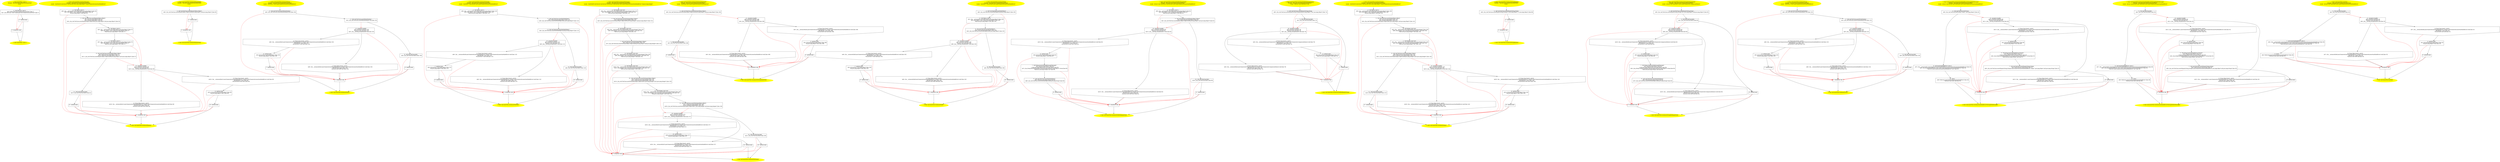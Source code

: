 /* @generated */
digraph cfg {
"junit.tests.framework.AssertTest.<init>().7fa2d10932a6ee86224f5174f7de1ceb_1" [label="1: Start AssertTest.<init>()\nFormals:  this:junit.tests.framework.AssertTest*\nLocals:  \n  " color=yellow style=filled]
	

	 "junit.tests.framework.AssertTest.<init>().7fa2d10932a6ee86224f5174f7de1ceb_1" -> "junit.tests.framework.AssertTest.<init>().7fa2d10932a6ee86224f5174f7de1ceb_4" ;
"junit.tests.framework.AssertTest.<init>().7fa2d10932a6ee86224f5174f7de1ceb_2" [label="2: Exit AssertTest.<init>() \n  " color=yellow style=filled]
	

"junit.tests.framework.AssertTest.<init>().7fa2d10932a6ee86224f5174f7de1ceb_3" [label="3:  exceptions sink \n  " shape="box"]
	

	 "junit.tests.framework.AssertTest.<init>().7fa2d10932a6ee86224f5174f7de1ceb_3" -> "junit.tests.framework.AssertTest.<init>().7fa2d10932a6ee86224f5174f7de1ceb_2" ;
"junit.tests.framework.AssertTest.<init>().7fa2d10932a6ee86224f5174f7de1ceb_4" [label="4:  Call TestCase.<init>() \n   n$0=*&this:junit.tests.framework.AssertTest* [line 7]\n  n$1=_fun_TestCase.<init>()(n$0:junit.tests.framework.AssertTest*) [line 7]\n " shape="box"]
	

	 "junit.tests.framework.AssertTest.<init>().7fa2d10932a6ee86224f5174f7de1ceb_4" -> "junit.tests.framework.AssertTest.<init>().7fa2d10932a6ee86224f5174f7de1ceb_5" ;
	 "junit.tests.framework.AssertTest.<init>().7fa2d10932a6ee86224f5174f7de1ceb_4" -> "junit.tests.framework.AssertTest.<init>().7fa2d10932a6ee86224f5174f7de1ceb_3" [color="red" ];
"junit.tests.framework.AssertTest.<init>().7fa2d10932a6ee86224f5174f7de1ceb_5" [label="5:  method_body \n  " shape="box"]
	

	 "junit.tests.framework.AssertTest.<init>().7fa2d10932a6ee86224f5174f7de1ceb_5" -> "junit.tests.framework.AssertTest.<init>().7fa2d10932a6ee86224f5174f7de1ceb_2" ;
	 "junit.tests.framework.AssertTest.<init>().7fa2d10932a6ee86224f5174f7de1ceb_5" -> "junit.tests.framework.AssertTest.<init>().7fa2d10932a6ee86224f5174f7de1ceb_3" [color="red" ];
"junit.tests.framework.AssertTest.testAssertEquals():void.efc4c4f5f565c431c4784040c7855122_1" [label="1: Start void AssertTest.testAssertEquals()\nFormals:  this:junit.tests.framework.AssertTest*\nLocals:  CatchVar33:void $irvar1:void $irvar0:void o:java.lang.Object* e:junit.framework.AssertionFailedError* \n  " color=yellow style=filled]
	

	 "junit.tests.framework.AssertTest.testAssertEquals():void.efc4c4f5f565c431c4784040c7855122_1" -> "junit.tests.framework.AssertTest.testAssertEquals():void.efc4c4f5f565c431c4784040c7855122_4" ;
"junit.tests.framework.AssertTest.testAssertEquals():void.efc4c4f5f565c431c4784040c7855122_2" [label="2: Exit void AssertTest.testAssertEquals() \n  " color=yellow style=filled]
	

"junit.tests.framework.AssertTest.testAssertEquals():void.efc4c4f5f565c431c4784040c7855122_3" [label="3:  exceptions sink \n  " shape="box"]
	

	 "junit.tests.framework.AssertTest.testAssertEquals():void.efc4c4f5f565c431c4784040c7855122_3" -> "junit.tests.framework.AssertTest.testAssertEquals():void.efc4c4f5f565c431c4784040c7855122_2" ;
"junit.tests.framework.AssertTest.testAssertEquals():void.efc4c4f5f565c431c4784040c7855122_4" [label="4:  Call Object.<init>() \n   n$0=_fun___new(sizeof(t=java.lang.Object):java.lang.Object*) [line 54]\n  n$1=_fun_Object.<init>()(n$0:java.lang.Object*) [line 54]\n  *&o:java.lang.Object*=n$0 [line 54]\n " shape="box"]
	

	 "junit.tests.framework.AssertTest.testAssertEquals():void.efc4c4f5f565c431c4784040c7855122_4" -> "junit.tests.framework.AssertTest.testAssertEquals():void.efc4c4f5f565c431c4784040c7855122_5" ;
	 "junit.tests.framework.AssertTest.testAssertEquals():void.efc4c4f5f565c431c4784040c7855122_4" -> "junit.tests.framework.AssertTest.testAssertEquals():void.efc4c4f5f565c431c4784040c7855122_3" [color="red" ];
"junit.tests.framework.AssertTest.testAssertEquals():void.efc4c4f5f565c431c4784040c7855122_5" [label="5:  Call void TestCase.assertEquals(Object,Object) \n   n$2=*&o:java.lang.Object* [line 55]\n  n$3=*&o:java.lang.Object* [line 55]\n  n$4=_fun_void TestCase.assertEquals(Object,Object)(n$2:java.lang.Object*,n$3:java.lang.Object*) [line 55]\n " shape="box"]
	

	 "junit.tests.framework.AssertTest.testAssertEquals():void.efc4c4f5f565c431c4784040c7855122_5" -> "junit.tests.framework.AssertTest.testAssertEquals():void.efc4c4f5f565c431c4784040c7855122_6" ;
	 "junit.tests.framework.AssertTest.testAssertEquals():void.efc4c4f5f565c431c4784040c7855122_5" -> "junit.tests.framework.AssertTest.testAssertEquals():void.efc4c4f5f565c431c4784040c7855122_3" [color="red" ];
"junit.tests.framework.AssertTest.testAssertEquals():void.efc4c4f5f565c431c4784040c7855122_6" [label="6:  Call Object.<init>() \n   n$5=_fun___new(sizeof(t=java.lang.Object):java.lang.Object*) [line 57]\n  n$6=_fun_Object.<init>()(n$5:java.lang.Object*) [line 57]\n  *&$irvar0:java.lang.Object*=n$5 [line 57]\n " shape="box"]
	

	 "junit.tests.framework.AssertTest.testAssertEquals():void.efc4c4f5f565c431c4784040c7855122_6" -> "junit.tests.framework.AssertTest.testAssertEquals():void.efc4c4f5f565c431c4784040c7855122_7" ;
	 "junit.tests.framework.AssertTest.testAssertEquals():void.efc4c4f5f565c431c4784040c7855122_6" -> "junit.tests.framework.AssertTest.testAssertEquals():void.efc4c4f5f565c431c4784040c7855122_15" [color="red" ];
"junit.tests.framework.AssertTest.testAssertEquals():void.efc4c4f5f565c431c4784040c7855122_7" [label="7:  Call Object.<init>() \n   n$7=_fun___new(sizeof(t=java.lang.Object):java.lang.Object*) [line 57]\n  n$8=_fun_Object.<init>()(n$7:java.lang.Object*) [line 57]\n  *&$irvar1:java.lang.Object*=n$7 [line 57]\n " shape="box"]
	

	 "junit.tests.framework.AssertTest.testAssertEquals():void.efc4c4f5f565c431c4784040c7855122_7" -> "junit.tests.framework.AssertTest.testAssertEquals():void.efc4c4f5f565c431c4784040c7855122_8" ;
	 "junit.tests.framework.AssertTest.testAssertEquals():void.efc4c4f5f565c431c4784040c7855122_7" -> "junit.tests.framework.AssertTest.testAssertEquals():void.efc4c4f5f565c431c4784040c7855122_15" [color="red" ];
"junit.tests.framework.AssertTest.testAssertEquals():void.efc4c4f5f565c431c4784040c7855122_8" [label="8:  Call void TestCase.assertEquals(Object,Object) \n   n$9=*&$irvar0:java.lang.Object* [line 57]\n  n$10=*&$irvar1:java.lang.Object* [line 57]\n  n$11=_fun_void TestCase.assertEquals(Object,Object)(n$9:java.lang.Object*,n$10:java.lang.Object*) [line 57]\n " shape="box"]
	

	 "junit.tests.framework.AssertTest.testAssertEquals():void.efc4c4f5f565c431c4784040c7855122_8" -> "junit.tests.framework.AssertTest.testAssertEquals():void.efc4c4f5f565c431c4784040c7855122_11" ;
	 "junit.tests.framework.AssertTest.testAssertEquals():void.efc4c4f5f565c431c4784040c7855122_8" -> "junit.tests.framework.AssertTest.testAssertEquals():void.efc4c4f5f565c431c4784040c7855122_15" [color="red" ];
"junit.tests.framework.AssertTest.testAssertEquals():void.efc4c4f5f565c431c4784040c7855122_9" [label="9:  method_body \n   n$12=*&CatchVar33:java.lang.Object* [line 58]\n  *&e:java.lang.Object*=n$12 [line 58]\n " shape="box"]
	

	 "junit.tests.framework.AssertTest.testAssertEquals():void.efc4c4f5f565c431c4784040c7855122_9" -> "junit.tests.framework.AssertTest.testAssertEquals():void.efc4c4f5f565c431c4784040c7855122_10" ;
	 "junit.tests.framework.AssertTest.testAssertEquals():void.efc4c4f5f565c431c4784040c7855122_9" -> "junit.tests.framework.AssertTest.testAssertEquals():void.efc4c4f5f565c431c4784040c7855122_3" [color="red" ];
"junit.tests.framework.AssertTest.testAssertEquals():void.efc4c4f5f565c431c4784040c7855122_10" [label="10:  method_body \n  " shape="box"]
	

	 "junit.tests.framework.AssertTest.testAssertEquals():void.efc4c4f5f565c431c4784040c7855122_10" -> "junit.tests.framework.AssertTest.testAssertEquals():void.efc4c4f5f565c431c4784040c7855122_2" ;
	 "junit.tests.framework.AssertTest.testAssertEquals():void.efc4c4f5f565c431c4784040c7855122_10" -> "junit.tests.framework.AssertTest.testAssertEquals():void.efc4c4f5f565c431c4784040c7855122_3" [color="red" ];
"junit.tests.framework.AssertTest.testAssertEquals():void.efc4c4f5f565c431c4784040c7855122_11" [label="11:  Call void TestCase.fail() \n   n$13=_fun_void TestCase.fail()() [line 61]\n " shape="box"]
	

	 "junit.tests.framework.AssertTest.testAssertEquals():void.efc4c4f5f565c431c4784040c7855122_11" -> "junit.tests.framework.AssertTest.testAssertEquals():void.efc4c4f5f565c431c4784040c7855122_12" ;
	 "junit.tests.framework.AssertTest.testAssertEquals():void.efc4c4f5f565c431c4784040c7855122_11" -> "junit.tests.framework.AssertTest.testAssertEquals():void.efc4c4f5f565c431c4784040c7855122_3" [color="red" ];
"junit.tests.framework.AssertTest.testAssertEquals():void.efc4c4f5f565c431c4784040c7855122_12" [label="12:  method_body \n  " shape="box"]
	

	 "junit.tests.framework.AssertTest.testAssertEquals():void.efc4c4f5f565c431c4784040c7855122_12" -> "junit.tests.framework.AssertTest.testAssertEquals():void.efc4c4f5f565c431c4784040c7855122_2" ;
	 "junit.tests.framework.AssertTest.testAssertEquals():void.efc4c4f5f565c431c4784040c7855122_12" -> "junit.tests.framework.AssertTest.testAssertEquals():void.efc4c4f5f565c431c4784040c7855122_3" [color="red" ];
"junit.tests.framework.AssertTest.testAssertEquals():void.efc4c4f5f565c431c4784040c7855122_13" [label="13: Prune (true branch, switch) \n   n$16=_fun___instanceof(n$15:junit.framework.AssertionFailedError*,sizeof(t=junit.framework.AssertionFailedError):void) [line 58]\n  PRUNE(n$16, true); [line 58]\n  *&CatchVar33:void=n$15 [line 58]\n " shape="invhouse"]
	

	 "junit.tests.framework.AssertTest.testAssertEquals():void.efc4c4f5f565c431c4784040c7855122_13" -> "junit.tests.framework.AssertTest.testAssertEquals():void.efc4c4f5f565c431c4784040c7855122_9" ;
	 "junit.tests.framework.AssertTest.testAssertEquals():void.efc4c4f5f565c431c4784040c7855122_13" -> "junit.tests.framework.AssertTest.testAssertEquals():void.efc4c4f5f565c431c4784040c7855122_3" [color="red" ];
"junit.tests.framework.AssertTest.testAssertEquals():void.efc4c4f5f565c431c4784040c7855122_14" [label="14: Prune (false branch, switch) \n   n$16=_fun___instanceof(n$15:junit.framework.AssertionFailedError*,sizeof(t=junit.framework.AssertionFailedError):void) [line 58]\n  PRUNE(!n$16, false); [line 58]\n  *&return:void=EXN n$15 [line 58]\n " shape="invhouse"]
	

	 "junit.tests.framework.AssertTest.testAssertEquals():void.efc4c4f5f565c431c4784040c7855122_14" -> "junit.tests.framework.AssertTest.testAssertEquals():void.efc4c4f5f565c431c4784040c7855122_3" ;
	 "junit.tests.framework.AssertTest.testAssertEquals():void.efc4c4f5f565c431c4784040c7855122_14" -> "junit.tests.framework.AssertTest.testAssertEquals():void.efc4c4f5f565c431c4784040c7855122_3" [color="red" ];
"junit.tests.framework.AssertTest.testAssertEquals():void.efc4c4f5f565c431c4784040c7855122_15" [label="15:  exception handler \n   n$14=*&return:void [line 58]\n  *&return:void=null [line 58]\n  n$15=_fun___unwrap_exception(n$14:void) [line 58]\n " shape="box"]
	

	 "junit.tests.framework.AssertTest.testAssertEquals():void.efc4c4f5f565c431c4784040c7855122_15" -> "junit.tests.framework.AssertTest.testAssertEquals():void.efc4c4f5f565c431c4784040c7855122_13" ;
	 "junit.tests.framework.AssertTest.testAssertEquals():void.efc4c4f5f565c431c4784040c7855122_15" -> "junit.tests.framework.AssertTest.testAssertEquals():void.efc4c4f5f565c431c4784040c7855122_14" ;
	 "junit.tests.framework.AssertTest.testAssertEquals():void.efc4c4f5f565c431c4784040c7855122_15" -> "junit.tests.framework.AssertTest.testAssertEquals():void.efc4c4f5f565c431c4784040c7855122_3" [color="red" ];
"junit.tests.framework.AssertTest.testAssertEqualsNull():void.e19ebed9e36fb424824ccf7639b2e4d0_1" [label="1: Start void AssertTest.testAssertEqualsNull()\nFormals:  this:junit.tests.framework.AssertTest*\nLocals:  \n  " color=yellow style=filled]
	

	 "junit.tests.framework.AssertTest.testAssertEqualsNull():void.e19ebed9e36fb424824ccf7639b2e4d0_1" -> "junit.tests.framework.AssertTest.testAssertEqualsNull():void.e19ebed9e36fb424824ccf7639b2e4d0_4" ;
"junit.tests.framework.AssertTest.testAssertEqualsNull():void.e19ebed9e36fb424824ccf7639b2e4d0_2" [label="2: Exit void AssertTest.testAssertEqualsNull() \n  " color=yellow style=filled]
	

"junit.tests.framework.AssertTest.testAssertEqualsNull():void.e19ebed9e36fb424824ccf7639b2e4d0_3" [label="3:  exceptions sink \n  " shape="box"]
	

	 "junit.tests.framework.AssertTest.testAssertEqualsNull():void.e19ebed9e36fb424824ccf7639b2e4d0_3" -> "junit.tests.framework.AssertTest.testAssertEqualsNull():void.e19ebed9e36fb424824ccf7639b2e4d0_2" ;
"junit.tests.framework.AssertTest.testAssertEqualsNull():void.e19ebed9e36fb424824ccf7639b2e4d0_4" [label="4:  Call void TestCase.assertEquals(Object,Object) \n   n$0=_fun_void TestCase.assertEquals(Object,Object)(null:java.lang.Object*,null:java.lang.Object*) [line 65]\n " shape="box"]
	

	 "junit.tests.framework.AssertTest.testAssertEqualsNull():void.e19ebed9e36fb424824ccf7639b2e4d0_4" -> "junit.tests.framework.AssertTest.testAssertEqualsNull():void.e19ebed9e36fb424824ccf7639b2e4d0_5" ;
	 "junit.tests.framework.AssertTest.testAssertEqualsNull():void.e19ebed9e36fb424824ccf7639b2e4d0_4" -> "junit.tests.framework.AssertTest.testAssertEqualsNull():void.e19ebed9e36fb424824ccf7639b2e4d0_3" [color="red" ];
"junit.tests.framework.AssertTest.testAssertEqualsNull():void.e19ebed9e36fb424824ccf7639b2e4d0_5" [label="5:  method_body \n  " shape="box"]
	

	 "junit.tests.framework.AssertTest.testAssertEqualsNull():void.e19ebed9e36fb424824ccf7639b2e4d0_5" -> "junit.tests.framework.AssertTest.testAssertEqualsNull():void.e19ebed9e36fb424824ccf7639b2e4d0_2" ;
	 "junit.tests.framework.AssertTest.testAssertEqualsNull():void.e19ebed9e36fb424824ccf7639b2e4d0_5" -> "junit.tests.framework.AssertTest.testAssertEqualsNull():void.e19ebed9e36fb424824ccf7639b2e4d0_3" [color="red" ];
"junit.tests.framework.AssertTest.testAssertFalse():void.a369179651c54cd56a8a5296447a2bcb_1" [label="1: Start void AssertTest.testAssertFalse()\nFormals:  this:junit.tests.framework.AssertTest*\nLocals:  CatchVar11:void e:junit.framework.AssertionFailedError* \n  " color=yellow style=filled]
	

	 "junit.tests.framework.AssertTest.testAssertFalse():void.a369179651c54cd56a8a5296447a2bcb_1" -> "junit.tests.framework.AssertTest.testAssertFalse():void.a369179651c54cd56a8a5296447a2bcb_4" ;
"junit.tests.framework.AssertTest.testAssertFalse():void.a369179651c54cd56a8a5296447a2bcb_2" [label="2: Exit void AssertTest.testAssertFalse() \n  " color=yellow style=filled]
	

"junit.tests.framework.AssertTest.testAssertFalse():void.a369179651c54cd56a8a5296447a2bcb_3" [label="3:  exceptions sink \n  " shape="box"]
	

	 "junit.tests.framework.AssertTest.testAssertFalse():void.a369179651c54cd56a8a5296447a2bcb_3" -> "junit.tests.framework.AssertTest.testAssertFalse():void.a369179651c54cd56a8a5296447a2bcb_2" ;
"junit.tests.framework.AssertTest.testAssertFalse():void.a369179651c54cd56a8a5296447a2bcb_4" [label="4:  Call void TestCase.assertFalse(boolean) \n   n$0=_fun_void TestCase.assertFalse(boolean)(0:int) [line 130]\n " shape="box"]
	

	 "junit.tests.framework.AssertTest.testAssertFalse():void.a369179651c54cd56a8a5296447a2bcb_4" -> "junit.tests.framework.AssertTest.testAssertFalse():void.a369179651c54cd56a8a5296447a2bcb_5" ;
	 "junit.tests.framework.AssertTest.testAssertFalse():void.a369179651c54cd56a8a5296447a2bcb_4" -> "junit.tests.framework.AssertTest.testAssertFalse():void.a369179651c54cd56a8a5296447a2bcb_3" [color="red" ];
"junit.tests.framework.AssertTest.testAssertFalse():void.a369179651c54cd56a8a5296447a2bcb_5" [label="5:  Call void TestCase.assertFalse(boolean) \n   n$1=_fun_void TestCase.assertFalse(boolean)(1:int) [line 132]\n " shape="box"]
	

	 "junit.tests.framework.AssertTest.testAssertFalse():void.a369179651c54cd56a8a5296447a2bcb_5" -> "junit.tests.framework.AssertTest.testAssertFalse():void.a369179651c54cd56a8a5296447a2bcb_8" ;
	 "junit.tests.framework.AssertTest.testAssertFalse():void.a369179651c54cd56a8a5296447a2bcb_5" -> "junit.tests.framework.AssertTest.testAssertFalse():void.a369179651c54cd56a8a5296447a2bcb_12" [color="red" ];
"junit.tests.framework.AssertTest.testAssertFalse():void.a369179651c54cd56a8a5296447a2bcb_6" [label="6:  method_body \n   n$2=*&CatchVar11:java.lang.Object* [line 133]\n  *&e:java.lang.Object*=n$2 [line 133]\n " shape="box"]
	

	 "junit.tests.framework.AssertTest.testAssertFalse():void.a369179651c54cd56a8a5296447a2bcb_6" -> "junit.tests.framework.AssertTest.testAssertFalse():void.a369179651c54cd56a8a5296447a2bcb_7" ;
	 "junit.tests.framework.AssertTest.testAssertFalse():void.a369179651c54cd56a8a5296447a2bcb_6" -> "junit.tests.framework.AssertTest.testAssertFalse():void.a369179651c54cd56a8a5296447a2bcb_3" [color="red" ];
"junit.tests.framework.AssertTest.testAssertFalse():void.a369179651c54cd56a8a5296447a2bcb_7" [label="7:  method_body \n  " shape="box"]
	

	 "junit.tests.framework.AssertTest.testAssertFalse():void.a369179651c54cd56a8a5296447a2bcb_7" -> "junit.tests.framework.AssertTest.testAssertFalse():void.a369179651c54cd56a8a5296447a2bcb_2" ;
	 "junit.tests.framework.AssertTest.testAssertFalse():void.a369179651c54cd56a8a5296447a2bcb_7" -> "junit.tests.framework.AssertTest.testAssertFalse():void.a369179651c54cd56a8a5296447a2bcb_3" [color="red" ];
"junit.tests.framework.AssertTest.testAssertFalse():void.a369179651c54cd56a8a5296447a2bcb_8" [label="8:  Call void TestCase.fail() \n   n$3=_fun_void TestCase.fail()() [line 136]\n " shape="box"]
	

	 "junit.tests.framework.AssertTest.testAssertFalse():void.a369179651c54cd56a8a5296447a2bcb_8" -> "junit.tests.framework.AssertTest.testAssertFalse():void.a369179651c54cd56a8a5296447a2bcb_9" ;
	 "junit.tests.framework.AssertTest.testAssertFalse():void.a369179651c54cd56a8a5296447a2bcb_8" -> "junit.tests.framework.AssertTest.testAssertFalse():void.a369179651c54cd56a8a5296447a2bcb_3" [color="red" ];
"junit.tests.framework.AssertTest.testAssertFalse():void.a369179651c54cd56a8a5296447a2bcb_9" [label="9:  method_body \n  " shape="box"]
	

	 "junit.tests.framework.AssertTest.testAssertFalse():void.a369179651c54cd56a8a5296447a2bcb_9" -> "junit.tests.framework.AssertTest.testAssertFalse():void.a369179651c54cd56a8a5296447a2bcb_2" ;
	 "junit.tests.framework.AssertTest.testAssertFalse():void.a369179651c54cd56a8a5296447a2bcb_9" -> "junit.tests.framework.AssertTest.testAssertFalse():void.a369179651c54cd56a8a5296447a2bcb_3" [color="red" ];
"junit.tests.framework.AssertTest.testAssertFalse():void.a369179651c54cd56a8a5296447a2bcb_10" [label="10: Prune (true branch, switch) \n   n$6=_fun___instanceof(n$5:junit.framework.AssertionFailedError*,sizeof(t=junit.framework.AssertionFailedError):void) [line 133]\n  PRUNE(n$6, true); [line 133]\n  *&CatchVar11:void=n$5 [line 133]\n " shape="invhouse"]
	

	 "junit.tests.framework.AssertTest.testAssertFalse():void.a369179651c54cd56a8a5296447a2bcb_10" -> "junit.tests.framework.AssertTest.testAssertFalse():void.a369179651c54cd56a8a5296447a2bcb_6" ;
	 "junit.tests.framework.AssertTest.testAssertFalse():void.a369179651c54cd56a8a5296447a2bcb_10" -> "junit.tests.framework.AssertTest.testAssertFalse():void.a369179651c54cd56a8a5296447a2bcb_3" [color="red" ];
"junit.tests.framework.AssertTest.testAssertFalse():void.a369179651c54cd56a8a5296447a2bcb_11" [label="11: Prune (false branch, switch) \n   n$6=_fun___instanceof(n$5:junit.framework.AssertionFailedError*,sizeof(t=junit.framework.AssertionFailedError):void) [line 133]\n  PRUNE(!n$6, false); [line 133]\n  *&return:void=EXN n$5 [line 133]\n " shape="invhouse"]
	

	 "junit.tests.framework.AssertTest.testAssertFalse():void.a369179651c54cd56a8a5296447a2bcb_11" -> "junit.tests.framework.AssertTest.testAssertFalse():void.a369179651c54cd56a8a5296447a2bcb_3" ;
	 "junit.tests.framework.AssertTest.testAssertFalse():void.a369179651c54cd56a8a5296447a2bcb_11" -> "junit.tests.framework.AssertTest.testAssertFalse():void.a369179651c54cd56a8a5296447a2bcb_3" [color="red" ];
"junit.tests.framework.AssertTest.testAssertFalse():void.a369179651c54cd56a8a5296447a2bcb_12" [label="12:  exception handler \n   n$4=*&return:void [line 133]\n  *&return:void=null [line 133]\n  n$5=_fun___unwrap_exception(n$4:void) [line 133]\n " shape="box"]
	

	 "junit.tests.framework.AssertTest.testAssertFalse():void.a369179651c54cd56a8a5296447a2bcb_12" -> "junit.tests.framework.AssertTest.testAssertFalse():void.a369179651c54cd56a8a5296447a2bcb_10" ;
	 "junit.tests.framework.AssertTest.testAssertFalse():void.a369179651c54cd56a8a5296447a2bcb_12" -> "junit.tests.framework.AssertTest.testAssertFalse():void.a369179651c54cd56a8a5296447a2bcb_11" ;
	 "junit.tests.framework.AssertTest.testAssertFalse():void.a369179651c54cd56a8a5296447a2bcb_12" -> "junit.tests.framework.AssertTest.testAssertFalse():void.a369179651c54cd56a8a5296447a2bcb_3" [color="red" ];
"junit.tests.framework.AssertTest.testAssertNotNull():void.44999a82d1d2ec1eab0d6f9e92e660ec_1" [label="1: Start void AssertTest.testAssertNotNull()\nFormals:  this:junit.tests.framework.AssertTest*\nLocals:  CatchVar17:void $irvar0:void e:junit.framework.AssertionFailedError* \n  " color=yellow style=filled]
	

	 "junit.tests.framework.AssertTest.testAssertNotNull():void.44999a82d1d2ec1eab0d6f9e92e660ec_1" -> "junit.tests.framework.AssertTest.testAssertNotNull():void.44999a82d1d2ec1eab0d6f9e92e660ec_4" ;
"junit.tests.framework.AssertTest.testAssertNotNull():void.44999a82d1d2ec1eab0d6f9e92e660ec_2" [label="2: Exit void AssertTest.testAssertNotNull() \n  " color=yellow style=filled]
	

"junit.tests.framework.AssertTest.testAssertNotNull():void.44999a82d1d2ec1eab0d6f9e92e660ec_3" [label="3:  exceptions sink \n  " shape="box"]
	

	 "junit.tests.framework.AssertTest.testAssertNotNull():void.44999a82d1d2ec1eab0d6f9e92e660ec_3" -> "junit.tests.framework.AssertTest.testAssertNotNull():void.44999a82d1d2ec1eab0d6f9e92e660ec_2" ;
"junit.tests.framework.AssertTest.testAssertNotNull():void.44999a82d1d2ec1eab0d6f9e92e660ec_4" [label="4:  Call Object.<init>() \n   n$0=_fun___new(sizeof(t=java.lang.Object):java.lang.Object*) [line 110]\n  n$1=_fun_Object.<init>()(n$0:java.lang.Object*) [line 110]\n  *&$irvar0:java.lang.Object*=n$0 [line 110]\n " shape="box"]
	

	 "junit.tests.framework.AssertTest.testAssertNotNull():void.44999a82d1d2ec1eab0d6f9e92e660ec_4" -> "junit.tests.framework.AssertTest.testAssertNotNull():void.44999a82d1d2ec1eab0d6f9e92e660ec_5" ;
	 "junit.tests.framework.AssertTest.testAssertNotNull():void.44999a82d1d2ec1eab0d6f9e92e660ec_4" -> "junit.tests.framework.AssertTest.testAssertNotNull():void.44999a82d1d2ec1eab0d6f9e92e660ec_3" [color="red" ];
"junit.tests.framework.AssertTest.testAssertNotNull():void.44999a82d1d2ec1eab0d6f9e92e660ec_5" [label="5:  Call void TestCase.assertNotNull(Object) \n   n$2=*&$irvar0:java.lang.Object* [line 110]\n  n$3=_fun_void TestCase.assertNotNull(Object)(n$2:java.lang.Object*) [line 110]\n " shape="box"]
	

	 "junit.tests.framework.AssertTest.testAssertNotNull():void.44999a82d1d2ec1eab0d6f9e92e660ec_5" -> "junit.tests.framework.AssertTest.testAssertNotNull():void.44999a82d1d2ec1eab0d6f9e92e660ec_6" ;
	 "junit.tests.framework.AssertTest.testAssertNotNull():void.44999a82d1d2ec1eab0d6f9e92e660ec_5" -> "junit.tests.framework.AssertTest.testAssertNotNull():void.44999a82d1d2ec1eab0d6f9e92e660ec_3" [color="red" ];
"junit.tests.framework.AssertTest.testAssertNotNull():void.44999a82d1d2ec1eab0d6f9e92e660ec_6" [label="6:  Call void TestCase.assertNotNull(Object) \n   n$4=_fun_void TestCase.assertNotNull(Object)(null:java.lang.Object*) [line 112]\n " shape="box"]
	

	 "junit.tests.framework.AssertTest.testAssertNotNull():void.44999a82d1d2ec1eab0d6f9e92e660ec_6" -> "junit.tests.framework.AssertTest.testAssertNotNull():void.44999a82d1d2ec1eab0d6f9e92e660ec_9" ;
	 "junit.tests.framework.AssertTest.testAssertNotNull():void.44999a82d1d2ec1eab0d6f9e92e660ec_6" -> "junit.tests.framework.AssertTest.testAssertNotNull():void.44999a82d1d2ec1eab0d6f9e92e660ec_13" [color="red" ];
"junit.tests.framework.AssertTest.testAssertNotNull():void.44999a82d1d2ec1eab0d6f9e92e660ec_7" [label="7:  method_body \n   n$5=*&CatchVar17:java.lang.Object* [line 113]\n  *&e:java.lang.Object*=n$5 [line 113]\n " shape="box"]
	

	 "junit.tests.framework.AssertTest.testAssertNotNull():void.44999a82d1d2ec1eab0d6f9e92e660ec_7" -> "junit.tests.framework.AssertTest.testAssertNotNull():void.44999a82d1d2ec1eab0d6f9e92e660ec_8" ;
	 "junit.tests.framework.AssertTest.testAssertNotNull():void.44999a82d1d2ec1eab0d6f9e92e660ec_7" -> "junit.tests.framework.AssertTest.testAssertNotNull():void.44999a82d1d2ec1eab0d6f9e92e660ec_3" [color="red" ];
"junit.tests.framework.AssertTest.testAssertNotNull():void.44999a82d1d2ec1eab0d6f9e92e660ec_8" [label="8:  method_body \n  " shape="box"]
	

	 "junit.tests.framework.AssertTest.testAssertNotNull():void.44999a82d1d2ec1eab0d6f9e92e660ec_8" -> "junit.tests.framework.AssertTest.testAssertNotNull():void.44999a82d1d2ec1eab0d6f9e92e660ec_2" ;
	 "junit.tests.framework.AssertTest.testAssertNotNull():void.44999a82d1d2ec1eab0d6f9e92e660ec_8" -> "junit.tests.framework.AssertTest.testAssertNotNull():void.44999a82d1d2ec1eab0d6f9e92e660ec_3" [color="red" ];
"junit.tests.framework.AssertTest.testAssertNotNull():void.44999a82d1d2ec1eab0d6f9e92e660ec_9" [label="9:  Call void TestCase.fail() \n   n$6=_fun_void TestCase.fail()() [line 116]\n " shape="box"]
	

	 "junit.tests.framework.AssertTest.testAssertNotNull():void.44999a82d1d2ec1eab0d6f9e92e660ec_9" -> "junit.tests.framework.AssertTest.testAssertNotNull():void.44999a82d1d2ec1eab0d6f9e92e660ec_10" ;
	 "junit.tests.framework.AssertTest.testAssertNotNull():void.44999a82d1d2ec1eab0d6f9e92e660ec_9" -> "junit.tests.framework.AssertTest.testAssertNotNull():void.44999a82d1d2ec1eab0d6f9e92e660ec_3" [color="red" ];
"junit.tests.framework.AssertTest.testAssertNotNull():void.44999a82d1d2ec1eab0d6f9e92e660ec_10" [label="10:  method_body \n  " shape="box"]
	

	 "junit.tests.framework.AssertTest.testAssertNotNull():void.44999a82d1d2ec1eab0d6f9e92e660ec_10" -> "junit.tests.framework.AssertTest.testAssertNotNull():void.44999a82d1d2ec1eab0d6f9e92e660ec_2" ;
	 "junit.tests.framework.AssertTest.testAssertNotNull():void.44999a82d1d2ec1eab0d6f9e92e660ec_10" -> "junit.tests.framework.AssertTest.testAssertNotNull():void.44999a82d1d2ec1eab0d6f9e92e660ec_3" [color="red" ];
"junit.tests.framework.AssertTest.testAssertNotNull():void.44999a82d1d2ec1eab0d6f9e92e660ec_11" [label="11: Prune (true branch, switch) \n   n$9=_fun___instanceof(n$8:junit.framework.AssertionFailedError*,sizeof(t=junit.framework.AssertionFailedError):void) [line 113]\n  PRUNE(n$9, true); [line 113]\n  *&CatchVar17:void=n$8 [line 113]\n " shape="invhouse"]
	

	 "junit.tests.framework.AssertTest.testAssertNotNull():void.44999a82d1d2ec1eab0d6f9e92e660ec_11" -> "junit.tests.framework.AssertTest.testAssertNotNull():void.44999a82d1d2ec1eab0d6f9e92e660ec_7" ;
	 "junit.tests.framework.AssertTest.testAssertNotNull():void.44999a82d1d2ec1eab0d6f9e92e660ec_11" -> "junit.tests.framework.AssertTest.testAssertNotNull():void.44999a82d1d2ec1eab0d6f9e92e660ec_3" [color="red" ];
"junit.tests.framework.AssertTest.testAssertNotNull():void.44999a82d1d2ec1eab0d6f9e92e660ec_12" [label="12: Prune (false branch, switch) \n   n$9=_fun___instanceof(n$8:junit.framework.AssertionFailedError*,sizeof(t=junit.framework.AssertionFailedError):void) [line 113]\n  PRUNE(!n$9, false); [line 113]\n  *&return:void=EXN n$8 [line 113]\n " shape="invhouse"]
	

	 "junit.tests.framework.AssertTest.testAssertNotNull():void.44999a82d1d2ec1eab0d6f9e92e660ec_12" -> "junit.tests.framework.AssertTest.testAssertNotNull():void.44999a82d1d2ec1eab0d6f9e92e660ec_3" ;
	 "junit.tests.framework.AssertTest.testAssertNotNull():void.44999a82d1d2ec1eab0d6f9e92e660ec_12" -> "junit.tests.framework.AssertTest.testAssertNotNull():void.44999a82d1d2ec1eab0d6f9e92e660ec_3" [color="red" ];
"junit.tests.framework.AssertTest.testAssertNotNull():void.44999a82d1d2ec1eab0d6f9e92e660ec_13" [label="13:  exception handler \n   n$7=*&return:void [line 113]\n  *&return:void=null [line 113]\n  n$8=_fun___unwrap_exception(n$7:void) [line 113]\n " shape="box"]
	

	 "junit.tests.framework.AssertTest.testAssertNotNull():void.44999a82d1d2ec1eab0d6f9e92e660ec_13" -> "junit.tests.framework.AssertTest.testAssertNotNull():void.44999a82d1d2ec1eab0d6f9e92e660ec_11" ;
	 "junit.tests.framework.AssertTest.testAssertNotNull():void.44999a82d1d2ec1eab0d6f9e92e660ec_13" -> "junit.tests.framework.AssertTest.testAssertNotNull():void.44999a82d1d2ec1eab0d6f9e92e660ec_12" ;
	 "junit.tests.framework.AssertTest.testAssertNotNull():void.44999a82d1d2ec1eab0d6f9e92e660ec_13" -> "junit.tests.framework.AssertTest.testAssertNotNull():void.44999a82d1d2ec1eab0d6f9e92e660ec_3" [color="red" ];
"junit.tests.framework.AssertTest.testAssertNotSame():void.f4b2a978bf659a761e8cab9913622787_1" [label="1: Start void AssertTest.testAssertNotSame()\nFormals:  this:junit.tests.framework.AssertTest*\nLocals:  CatchVar60:void $irvar3:void $irvar2:void $irvar1:void $irvar0:void e:junit.framework.AssertionFailedError* obj:java.lang.Integer* \n  " color=yellow style=filled]
	

	 "junit.tests.framework.AssertTest.testAssertNotSame():void.f4b2a978bf659a761e8cab9913622787_1" -> "junit.tests.framework.AssertTest.testAssertNotSame():void.f4b2a978bf659a761e8cab9913622787_4" ;
"junit.tests.framework.AssertTest.testAssertNotSame():void.f4b2a978bf659a761e8cab9913622787_2" [label="2: Exit void AssertTest.testAssertNotSame() \n  " color=yellow style=filled]
	

"junit.tests.framework.AssertTest.testAssertNotSame():void.f4b2a978bf659a761e8cab9913622787_3" [label="3:  exceptions sink \n  " shape="box"]
	

	 "junit.tests.framework.AssertTest.testAssertNotSame():void.f4b2a978bf659a761e8cab9913622787_3" -> "junit.tests.framework.AssertTest.testAssertNotSame():void.f4b2a978bf659a761e8cab9913622787_2" ;
"junit.tests.framework.AssertTest.testAssertNotSame():void.f4b2a978bf659a761e8cab9913622787_4" [label="4:  Call Integer.<init>(int) \n   n$0=_fun___new(sizeof(t=java.lang.Integer):java.lang.Integer*) [line 151]\n  n$1=_fun_Integer.<init>(int)(n$0:java.lang.Integer*,1:int) [line 151]\n  *&$irvar0:java.lang.Integer*=n$0 [line 151]\n " shape="box"]
	

	 "junit.tests.framework.AssertTest.testAssertNotSame():void.f4b2a978bf659a761e8cab9913622787_4" -> "junit.tests.framework.AssertTest.testAssertNotSame():void.f4b2a978bf659a761e8cab9913622787_5" ;
	 "junit.tests.framework.AssertTest.testAssertNotSame():void.f4b2a978bf659a761e8cab9913622787_4" -> "junit.tests.framework.AssertTest.testAssertNotSame():void.f4b2a978bf659a761e8cab9913622787_3" [color="red" ];
"junit.tests.framework.AssertTest.testAssertNotSame():void.f4b2a978bf659a761e8cab9913622787_5" [label="5:  Call void TestCase.assertNotSame(Object,Object) \n   n$2=*&$irvar0:java.lang.Integer* [line 151]\n  n$3=_fun_void TestCase.assertNotSame(Object,Object)(n$2:java.lang.Integer*,null:java.lang.Object*) [line 151]\n " shape="box"]
	

	 "junit.tests.framework.AssertTest.testAssertNotSame():void.f4b2a978bf659a761e8cab9913622787_5" -> "junit.tests.framework.AssertTest.testAssertNotSame():void.f4b2a978bf659a761e8cab9913622787_6" ;
	 "junit.tests.framework.AssertTest.testAssertNotSame():void.f4b2a978bf659a761e8cab9913622787_5" -> "junit.tests.framework.AssertTest.testAssertNotSame():void.f4b2a978bf659a761e8cab9913622787_3" [color="red" ];
"junit.tests.framework.AssertTest.testAssertNotSame():void.f4b2a978bf659a761e8cab9913622787_6" [label="6:  Call Integer.<init>(int) \n   n$4=_fun___new(sizeof(t=java.lang.Integer):java.lang.Integer*) [line 152]\n  n$5=_fun_Integer.<init>(int)(n$4:java.lang.Integer*,1:int) [line 152]\n  *&$irvar1:java.lang.Integer*=n$4 [line 152]\n " shape="box"]
	

	 "junit.tests.framework.AssertTest.testAssertNotSame():void.f4b2a978bf659a761e8cab9913622787_6" -> "junit.tests.framework.AssertTest.testAssertNotSame():void.f4b2a978bf659a761e8cab9913622787_7" ;
	 "junit.tests.framework.AssertTest.testAssertNotSame():void.f4b2a978bf659a761e8cab9913622787_6" -> "junit.tests.framework.AssertTest.testAssertNotSame():void.f4b2a978bf659a761e8cab9913622787_3" [color="red" ];
"junit.tests.framework.AssertTest.testAssertNotSame():void.f4b2a978bf659a761e8cab9913622787_7" [label="7:  Call void TestCase.assertNotSame(Object,Object) \n   n$6=*&$irvar1:java.lang.Integer* [line 152]\n  n$7=_fun_void TestCase.assertNotSame(Object,Object)(null:java.lang.Object*,n$6:java.lang.Integer*) [line 152]\n " shape="box"]
	

	 "junit.tests.framework.AssertTest.testAssertNotSame():void.f4b2a978bf659a761e8cab9913622787_7" -> "junit.tests.framework.AssertTest.testAssertNotSame():void.f4b2a978bf659a761e8cab9913622787_8" ;
	 "junit.tests.framework.AssertTest.testAssertNotSame():void.f4b2a978bf659a761e8cab9913622787_7" -> "junit.tests.framework.AssertTest.testAssertNotSame():void.f4b2a978bf659a761e8cab9913622787_3" [color="red" ];
"junit.tests.framework.AssertTest.testAssertNotSame():void.f4b2a978bf659a761e8cab9913622787_8" [label="8:  Call Integer.<init>(int) \n   n$8=_fun___new(sizeof(t=java.lang.Integer):java.lang.Integer*) [line 153]\n  n$9=_fun_Integer.<init>(int)(n$8:java.lang.Integer*,1:int) [line 153]\n  *&$irvar2:java.lang.Integer*=n$8 [line 153]\n " shape="box"]
	

	 "junit.tests.framework.AssertTest.testAssertNotSame():void.f4b2a978bf659a761e8cab9913622787_8" -> "junit.tests.framework.AssertTest.testAssertNotSame():void.f4b2a978bf659a761e8cab9913622787_9" ;
	 "junit.tests.framework.AssertTest.testAssertNotSame():void.f4b2a978bf659a761e8cab9913622787_8" -> "junit.tests.framework.AssertTest.testAssertNotSame():void.f4b2a978bf659a761e8cab9913622787_3" [color="red" ];
"junit.tests.framework.AssertTest.testAssertNotSame():void.f4b2a978bf659a761e8cab9913622787_9" [label="9:  Call Integer.<init>(int) \n   n$10=_fun___new(sizeof(t=java.lang.Integer):java.lang.Integer*) [line 153]\n  n$11=_fun_Integer.<init>(int)(n$10:java.lang.Integer*,1:int) [line 153]\n  *&$irvar3:java.lang.Integer*=n$10 [line 153]\n " shape="box"]
	

	 "junit.tests.framework.AssertTest.testAssertNotSame():void.f4b2a978bf659a761e8cab9913622787_9" -> "junit.tests.framework.AssertTest.testAssertNotSame():void.f4b2a978bf659a761e8cab9913622787_10" ;
	 "junit.tests.framework.AssertTest.testAssertNotSame():void.f4b2a978bf659a761e8cab9913622787_9" -> "junit.tests.framework.AssertTest.testAssertNotSame():void.f4b2a978bf659a761e8cab9913622787_3" [color="red" ];
"junit.tests.framework.AssertTest.testAssertNotSame():void.f4b2a978bf659a761e8cab9913622787_10" [label="10:  Call void TestCase.assertNotSame(Object,Object) \n   n$12=*&$irvar2:java.lang.Integer* [line 153]\n  n$13=*&$irvar3:java.lang.Integer* [line 153]\n  n$14=_fun_void TestCase.assertNotSame(Object,Object)(n$12:java.lang.Integer*,n$13:java.lang.Integer*) [line 153]\n " shape="box"]
	

	 "junit.tests.framework.AssertTest.testAssertNotSame():void.f4b2a978bf659a761e8cab9913622787_10" -> "junit.tests.framework.AssertTest.testAssertNotSame():void.f4b2a978bf659a761e8cab9913622787_11" ;
	 "junit.tests.framework.AssertTest.testAssertNotSame():void.f4b2a978bf659a761e8cab9913622787_10" -> "junit.tests.framework.AssertTest.testAssertNotSame():void.f4b2a978bf659a761e8cab9913622787_3" [color="red" ];
"junit.tests.framework.AssertTest.testAssertNotSame():void.f4b2a978bf659a761e8cab9913622787_11" [label="11:  Call Integer.<init>(int) \n   n$15=_fun___new(sizeof(t=java.lang.Integer):java.lang.Integer*) [line 155]\n  n$16=_fun_Integer.<init>(int)(n$15:java.lang.Integer*,1:int) [line 155]\n  *&obj:java.lang.Integer*=n$15 [line 155]\n " shape="box"]
	

	 "junit.tests.framework.AssertTest.testAssertNotSame():void.f4b2a978bf659a761e8cab9913622787_11" -> "junit.tests.framework.AssertTest.testAssertNotSame():void.f4b2a978bf659a761e8cab9913622787_12" ;
	 "junit.tests.framework.AssertTest.testAssertNotSame():void.f4b2a978bf659a761e8cab9913622787_11" -> "junit.tests.framework.AssertTest.testAssertNotSame():void.f4b2a978bf659a761e8cab9913622787_19" [color="red" ];
"junit.tests.framework.AssertTest.testAssertNotSame():void.f4b2a978bf659a761e8cab9913622787_12" [label="12:  Call void TestCase.assertNotSame(Object,Object) \n   n$17=*&obj:java.lang.Integer* [line 156]\n  n$18=*&obj:java.lang.Integer* [line 156]\n  n$19=_fun_void TestCase.assertNotSame(Object,Object)(n$17:java.lang.Integer*,n$18:java.lang.Integer*) [line 156]\n " shape="box"]
	

	 "junit.tests.framework.AssertTest.testAssertNotSame():void.f4b2a978bf659a761e8cab9913622787_12" -> "junit.tests.framework.AssertTest.testAssertNotSame():void.f4b2a978bf659a761e8cab9913622787_15" ;
	 "junit.tests.framework.AssertTest.testAssertNotSame():void.f4b2a978bf659a761e8cab9913622787_12" -> "junit.tests.framework.AssertTest.testAssertNotSame():void.f4b2a978bf659a761e8cab9913622787_19" [color="red" ];
"junit.tests.framework.AssertTest.testAssertNotSame():void.f4b2a978bf659a761e8cab9913622787_13" [label="13:  method_body \n   n$20=*&CatchVar60:java.lang.Object* [line 157]\n  *&e:java.lang.Object*=n$20 [line 157]\n " shape="box"]
	

	 "junit.tests.framework.AssertTest.testAssertNotSame():void.f4b2a978bf659a761e8cab9913622787_13" -> "junit.tests.framework.AssertTest.testAssertNotSame():void.f4b2a978bf659a761e8cab9913622787_14" ;
	 "junit.tests.framework.AssertTest.testAssertNotSame():void.f4b2a978bf659a761e8cab9913622787_13" -> "junit.tests.framework.AssertTest.testAssertNotSame():void.f4b2a978bf659a761e8cab9913622787_3" [color="red" ];
"junit.tests.framework.AssertTest.testAssertNotSame():void.f4b2a978bf659a761e8cab9913622787_14" [label="14:  method_body \n  " shape="box"]
	

	 "junit.tests.framework.AssertTest.testAssertNotSame():void.f4b2a978bf659a761e8cab9913622787_14" -> "junit.tests.framework.AssertTest.testAssertNotSame():void.f4b2a978bf659a761e8cab9913622787_2" ;
	 "junit.tests.framework.AssertTest.testAssertNotSame():void.f4b2a978bf659a761e8cab9913622787_14" -> "junit.tests.framework.AssertTest.testAssertNotSame():void.f4b2a978bf659a761e8cab9913622787_3" [color="red" ];
"junit.tests.framework.AssertTest.testAssertNotSame():void.f4b2a978bf659a761e8cab9913622787_15" [label="15:  Call void TestCase.fail() \n   n$21=_fun_void TestCase.fail()() [line 160]\n " shape="box"]
	

	 "junit.tests.framework.AssertTest.testAssertNotSame():void.f4b2a978bf659a761e8cab9913622787_15" -> "junit.tests.framework.AssertTest.testAssertNotSame():void.f4b2a978bf659a761e8cab9913622787_16" ;
	 "junit.tests.framework.AssertTest.testAssertNotSame():void.f4b2a978bf659a761e8cab9913622787_15" -> "junit.tests.framework.AssertTest.testAssertNotSame():void.f4b2a978bf659a761e8cab9913622787_3" [color="red" ];
"junit.tests.framework.AssertTest.testAssertNotSame():void.f4b2a978bf659a761e8cab9913622787_16" [label="16:  method_body \n  " shape="box"]
	

	 "junit.tests.framework.AssertTest.testAssertNotSame():void.f4b2a978bf659a761e8cab9913622787_16" -> "junit.tests.framework.AssertTest.testAssertNotSame():void.f4b2a978bf659a761e8cab9913622787_2" ;
	 "junit.tests.framework.AssertTest.testAssertNotSame():void.f4b2a978bf659a761e8cab9913622787_16" -> "junit.tests.framework.AssertTest.testAssertNotSame():void.f4b2a978bf659a761e8cab9913622787_3" [color="red" ];
"junit.tests.framework.AssertTest.testAssertNotSame():void.f4b2a978bf659a761e8cab9913622787_17" [label="17: Prune (true branch, switch) \n   n$24=_fun___instanceof(n$23:junit.framework.AssertionFailedError*,sizeof(t=junit.framework.AssertionFailedError):void) [line 157]\n  PRUNE(n$24, true); [line 157]\n  *&CatchVar60:void=n$23 [line 157]\n " shape="invhouse"]
	

	 "junit.tests.framework.AssertTest.testAssertNotSame():void.f4b2a978bf659a761e8cab9913622787_17" -> "junit.tests.framework.AssertTest.testAssertNotSame():void.f4b2a978bf659a761e8cab9913622787_13" ;
	 "junit.tests.framework.AssertTest.testAssertNotSame():void.f4b2a978bf659a761e8cab9913622787_17" -> "junit.tests.framework.AssertTest.testAssertNotSame():void.f4b2a978bf659a761e8cab9913622787_3" [color="red" ];
"junit.tests.framework.AssertTest.testAssertNotSame():void.f4b2a978bf659a761e8cab9913622787_18" [label="18: Prune (false branch, switch) \n   n$24=_fun___instanceof(n$23:junit.framework.AssertionFailedError*,sizeof(t=junit.framework.AssertionFailedError):void) [line 157]\n  PRUNE(!n$24, false); [line 157]\n  *&return:void=EXN n$23 [line 157]\n " shape="invhouse"]
	

	 "junit.tests.framework.AssertTest.testAssertNotSame():void.f4b2a978bf659a761e8cab9913622787_18" -> "junit.tests.framework.AssertTest.testAssertNotSame():void.f4b2a978bf659a761e8cab9913622787_3" ;
	 "junit.tests.framework.AssertTest.testAssertNotSame():void.f4b2a978bf659a761e8cab9913622787_18" -> "junit.tests.framework.AssertTest.testAssertNotSame():void.f4b2a978bf659a761e8cab9913622787_3" [color="red" ];
"junit.tests.framework.AssertTest.testAssertNotSame():void.f4b2a978bf659a761e8cab9913622787_19" [label="19:  exception handler \n   n$22=*&return:void [line 157]\n  *&return:void=null [line 157]\n  n$23=_fun___unwrap_exception(n$22:void) [line 157]\n " shape="box"]
	

	 "junit.tests.framework.AssertTest.testAssertNotSame():void.f4b2a978bf659a761e8cab9913622787_19" -> "junit.tests.framework.AssertTest.testAssertNotSame():void.f4b2a978bf659a761e8cab9913622787_17" ;
	 "junit.tests.framework.AssertTest.testAssertNotSame():void.f4b2a978bf659a761e8cab9913622787_19" -> "junit.tests.framework.AssertTest.testAssertNotSame():void.f4b2a978bf659a761e8cab9913622787_18" ;
	 "junit.tests.framework.AssertTest.testAssertNotSame():void.f4b2a978bf659a761e8cab9913622787_19" -> "junit.tests.framework.AssertTest.testAssertNotSame():void.f4b2a978bf659a761e8cab9913622787_3" [color="red" ];
"junit.tests.framework.AssertTest.testAssertNotSameFailsNull():void.e651fdbc5e3fd575977475aa9200bf23_1" [label="1: Start void AssertTest.testAssertNotSameFailsNull()\nFormals:  this:junit.tests.framework.AssertTest*\nLocals:  CatchVar8:void e:junit.framework.AssertionFailedError* \n  " color=yellow style=filled]
	

	 "junit.tests.framework.AssertTest.testAssertNotSameFailsNull():void.e651fdbc5e3fd575977475aa9200bf23_1" -> "junit.tests.framework.AssertTest.testAssertNotSameFailsNull():void.e651fdbc5e3fd575977475aa9200bf23_4" ;
"junit.tests.framework.AssertTest.testAssertNotSameFailsNull():void.e651fdbc5e3fd575977475aa9200bf23_2" [label="2: Exit void AssertTest.testAssertNotSameFailsNull() \n  " color=yellow style=filled]
	

"junit.tests.framework.AssertTest.testAssertNotSameFailsNull():void.e651fdbc5e3fd575977475aa9200bf23_3" [label="3:  exceptions sink \n  " shape="box"]
	

	 "junit.tests.framework.AssertTest.testAssertNotSameFailsNull():void.e651fdbc5e3fd575977475aa9200bf23_3" -> "junit.tests.framework.AssertTest.testAssertNotSameFailsNull():void.e651fdbc5e3fd575977475aa9200bf23_2" ;
"junit.tests.framework.AssertTest.testAssertNotSameFailsNull():void.e651fdbc5e3fd575977475aa9200bf23_4" [label="4:  Call void TestCase.assertNotSame(Object,Object) \n   n$0=_fun_void TestCase.assertNotSame(Object,Object)(null:java.lang.Object*,null:java.lang.Object*) [line 165]\n " shape="box"]
	

	 "junit.tests.framework.AssertTest.testAssertNotSameFailsNull():void.e651fdbc5e3fd575977475aa9200bf23_4" -> "junit.tests.framework.AssertTest.testAssertNotSameFailsNull():void.e651fdbc5e3fd575977475aa9200bf23_7" ;
	 "junit.tests.framework.AssertTest.testAssertNotSameFailsNull():void.e651fdbc5e3fd575977475aa9200bf23_4" -> "junit.tests.framework.AssertTest.testAssertNotSameFailsNull():void.e651fdbc5e3fd575977475aa9200bf23_11" [color="red" ];
"junit.tests.framework.AssertTest.testAssertNotSameFailsNull():void.e651fdbc5e3fd575977475aa9200bf23_5" [label="5:  method_body \n   n$1=*&CatchVar8:java.lang.Object* [line 166]\n  *&e:java.lang.Object*=n$1 [line 166]\n " shape="box"]
	

	 "junit.tests.framework.AssertTest.testAssertNotSameFailsNull():void.e651fdbc5e3fd575977475aa9200bf23_5" -> "junit.tests.framework.AssertTest.testAssertNotSameFailsNull():void.e651fdbc5e3fd575977475aa9200bf23_6" ;
	 "junit.tests.framework.AssertTest.testAssertNotSameFailsNull():void.e651fdbc5e3fd575977475aa9200bf23_5" -> "junit.tests.framework.AssertTest.testAssertNotSameFailsNull():void.e651fdbc5e3fd575977475aa9200bf23_3" [color="red" ];
"junit.tests.framework.AssertTest.testAssertNotSameFailsNull():void.e651fdbc5e3fd575977475aa9200bf23_6" [label="6:  method_body \n  " shape="box"]
	

	 "junit.tests.framework.AssertTest.testAssertNotSameFailsNull():void.e651fdbc5e3fd575977475aa9200bf23_6" -> "junit.tests.framework.AssertTest.testAssertNotSameFailsNull():void.e651fdbc5e3fd575977475aa9200bf23_2" ;
	 "junit.tests.framework.AssertTest.testAssertNotSameFailsNull():void.e651fdbc5e3fd575977475aa9200bf23_6" -> "junit.tests.framework.AssertTest.testAssertNotSameFailsNull():void.e651fdbc5e3fd575977475aa9200bf23_3" [color="red" ];
"junit.tests.framework.AssertTest.testAssertNotSameFailsNull():void.e651fdbc5e3fd575977475aa9200bf23_7" [label="7:  Call void TestCase.fail() \n   n$2=_fun_void TestCase.fail()() [line 169]\n " shape="box"]
	

	 "junit.tests.framework.AssertTest.testAssertNotSameFailsNull():void.e651fdbc5e3fd575977475aa9200bf23_7" -> "junit.tests.framework.AssertTest.testAssertNotSameFailsNull():void.e651fdbc5e3fd575977475aa9200bf23_8" ;
	 "junit.tests.framework.AssertTest.testAssertNotSameFailsNull():void.e651fdbc5e3fd575977475aa9200bf23_7" -> "junit.tests.framework.AssertTest.testAssertNotSameFailsNull():void.e651fdbc5e3fd575977475aa9200bf23_3" [color="red" ];
"junit.tests.framework.AssertTest.testAssertNotSameFailsNull():void.e651fdbc5e3fd575977475aa9200bf23_8" [label="8:  method_body \n  " shape="box"]
	

	 "junit.tests.framework.AssertTest.testAssertNotSameFailsNull():void.e651fdbc5e3fd575977475aa9200bf23_8" -> "junit.tests.framework.AssertTest.testAssertNotSameFailsNull():void.e651fdbc5e3fd575977475aa9200bf23_2" ;
	 "junit.tests.framework.AssertTest.testAssertNotSameFailsNull():void.e651fdbc5e3fd575977475aa9200bf23_8" -> "junit.tests.framework.AssertTest.testAssertNotSameFailsNull():void.e651fdbc5e3fd575977475aa9200bf23_3" [color="red" ];
"junit.tests.framework.AssertTest.testAssertNotSameFailsNull():void.e651fdbc5e3fd575977475aa9200bf23_9" [label="9: Prune (true branch, switch) \n   n$5=_fun___instanceof(n$4:junit.framework.AssertionFailedError*,sizeof(t=junit.framework.AssertionFailedError):void) [line 166]\n  PRUNE(n$5, true); [line 166]\n  *&CatchVar8:void=n$4 [line 166]\n " shape="invhouse"]
	

	 "junit.tests.framework.AssertTest.testAssertNotSameFailsNull():void.e651fdbc5e3fd575977475aa9200bf23_9" -> "junit.tests.framework.AssertTest.testAssertNotSameFailsNull():void.e651fdbc5e3fd575977475aa9200bf23_5" ;
	 "junit.tests.framework.AssertTest.testAssertNotSameFailsNull():void.e651fdbc5e3fd575977475aa9200bf23_9" -> "junit.tests.framework.AssertTest.testAssertNotSameFailsNull():void.e651fdbc5e3fd575977475aa9200bf23_3" [color="red" ];
"junit.tests.framework.AssertTest.testAssertNotSameFailsNull():void.e651fdbc5e3fd575977475aa9200bf23_10" [label="10: Prune (false branch, switch) \n   n$5=_fun___instanceof(n$4:junit.framework.AssertionFailedError*,sizeof(t=junit.framework.AssertionFailedError):void) [line 166]\n  PRUNE(!n$5, false); [line 166]\n  *&return:void=EXN n$4 [line 166]\n " shape="invhouse"]
	

	 "junit.tests.framework.AssertTest.testAssertNotSameFailsNull():void.e651fdbc5e3fd575977475aa9200bf23_10" -> "junit.tests.framework.AssertTest.testAssertNotSameFailsNull():void.e651fdbc5e3fd575977475aa9200bf23_3" ;
	 "junit.tests.framework.AssertTest.testAssertNotSameFailsNull():void.e651fdbc5e3fd575977475aa9200bf23_10" -> "junit.tests.framework.AssertTest.testAssertNotSameFailsNull():void.e651fdbc5e3fd575977475aa9200bf23_3" [color="red" ];
"junit.tests.framework.AssertTest.testAssertNotSameFailsNull():void.e651fdbc5e3fd575977475aa9200bf23_11" [label="11:  exception handler \n   n$3=*&return:void [line 166]\n  *&return:void=null [line 166]\n  n$4=_fun___unwrap_exception(n$3:void) [line 166]\n " shape="box"]
	

	 "junit.tests.framework.AssertTest.testAssertNotSameFailsNull():void.e651fdbc5e3fd575977475aa9200bf23_11" -> "junit.tests.framework.AssertTest.testAssertNotSameFailsNull():void.e651fdbc5e3fd575977475aa9200bf23_9" ;
	 "junit.tests.framework.AssertTest.testAssertNotSameFailsNull():void.e651fdbc5e3fd575977475aa9200bf23_11" -> "junit.tests.framework.AssertTest.testAssertNotSameFailsNull():void.e651fdbc5e3fd575977475aa9200bf23_10" ;
	 "junit.tests.framework.AssertTest.testAssertNotSameFailsNull():void.e651fdbc5e3fd575977475aa9200bf23_11" -> "junit.tests.framework.AssertTest.testAssertNotSameFailsNull():void.e651fdbc5e3fd575977475aa9200bf23_3" [color="red" ];
"junit.tests.framework.AssertTest.testAssertNull():void.f5402e45d8aa9e5beeaf74c5e3f703e6_1" [label="1: Start void AssertTest.testAssertNull()\nFormals:  this:junit.tests.framework.AssertTest*\nLocals:  CatchVar17:void $irvar0:void e:junit.framework.AssertionFailedError* \n  " color=yellow style=filled]
	

	 "junit.tests.framework.AssertTest.testAssertNull():void.f5402e45d8aa9e5beeaf74c5e3f703e6_1" -> "junit.tests.framework.AssertTest.testAssertNull():void.f5402e45d8aa9e5beeaf74c5e3f703e6_4" ;
"junit.tests.framework.AssertTest.testAssertNull():void.f5402e45d8aa9e5beeaf74c5e3f703e6_2" [label="2: Exit void AssertTest.testAssertNull() \n  " color=yellow style=filled]
	

"junit.tests.framework.AssertTest.testAssertNull():void.f5402e45d8aa9e5beeaf74c5e3f703e6_3" [label="3:  exceptions sink \n  " shape="box"]
	

	 "junit.tests.framework.AssertTest.testAssertNull():void.f5402e45d8aa9e5beeaf74c5e3f703e6_3" -> "junit.tests.framework.AssertTest.testAssertNull():void.f5402e45d8aa9e5beeaf74c5e3f703e6_2" ;
"junit.tests.framework.AssertTest.testAssertNull():void.f5402e45d8aa9e5beeaf74c5e3f703e6_4" [label="4:  Call void TestCase.assertNull(Object) \n   n$0=_fun_void TestCase.assertNull(Object)(null:java.lang.Object*) [line 100]\n " shape="box"]
	

	 "junit.tests.framework.AssertTest.testAssertNull():void.f5402e45d8aa9e5beeaf74c5e3f703e6_4" -> "junit.tests.framework.AssertTest.testAssertNull():void.f5402e45d8aa9e5beeaf74c5e3f703e6_5" ;
	 "junit.tests.framework.AssertTest.testAssertNull():void.f5402e45d8aa9e5beeaf74c5e3f703e6_4" -> "junit.tests.framework.AssertTest.testAssertNull():void.f5402e45d8aa9e5beeaf74c5e3f703e6_3" [color="red" ];
"junit.tests.framework.AssertTest.testAssertNull():void.f5402e45d8aa9e5beeaf74c5e3f703e6_5" [label="5:  Call Object.<init>() \n   n$1=_fun___new(sizeof(t=java.lang.Object):java.lang.Object*) [line 102]\n  n$2=_fun_Object.<init>()(n$1:java.lang.Object*) [line 102]\n  *&$irvar0:java.lang.Object*=n$1 [line 102]\n " shape="box"]
	

	 "junit.tests.framework.AssertTest.testAssertNull():void.f5402e45d8aa9e5beeaf74c5e3f703e6_5" -> "junit.tests.framework.AssertTest.testAssertNull():void.f5402e45d8aa9e5beeaf74c5e3f703e6_6" ;
	 "junit.tests.framework.AssertTest.testAssertNull():void.f5402e45d8aa9e5beeaf74c5e3f703e6_5" -> "junit.tests.framework.AssertTest.testAssertNull():void.f5402e45d8aa9e5beeaf74c5e3f703e6_13" [color="red" ];
"junit.tests.framework.AssertTest.testAssertNull():void.f5402e45d8aa9e5beeaf74c5e3f703e6_6" [label="6:  Call void TestCase.assertNull(Object) \n   n$3=*&$irvar0:java.lang.Object* [line 102]\n  n$4=_fun_void TestCase.assertNull(Object)(n$3:java.lang.Object*) [line 102]\n " shape="box"]
	

	 "junit.tests.framework.AssertTest.testAssertNull():void.f5402e45d8aa9e5beeaf74c5e3f703e6_6" -> "junit.tests.framework.AssertTest.testAssertNull():void.f5402e45d8aa9e5beeaf74c5e3f703e6_9" ;
	 "junit.tests.framework.AssertTest.testAssertNull():void.f5402e45d8aa9e5beeaf74c5e3f703e6_6" -> "junit.tests.framework.AssertTest.testAssertNull():void.f5402e45d8aa9e5beeaf74c5e3f703e6_13" [color="red" ];
"junit.tests.framework.AssertTest.testAssertNull():void.f5402e45d8aa9e5beeaf74c5e3f703e6_7" [label="7:  method_body \n   n$5=*&CatchVar17:java.lang.Object* [line 103]\n  *&e:java.lang.Object*=n$5 [line 103]\n " shape="box"]
	

	 "junit.tests.framework.AssertTest.testAssertNull():void.f5402e45d8aa9e5beeaf74c5e3f703e6_7" -> "junit.tests.framework.AssertTest.testAssertNull():void.f5402e45d8aa9e5beeaf74c5e3f703e6_8" ;
	 "junit.tests.framework.AssertTest.testAssertNull():void.f5402e45d8aa9e5beeaf74c5e3f703e6_7" -> "junit.tests.framework.AssertTest.testAssertNull():void.f5402e45d8aa9e5beeaf74c5e3f703e6_3" [color="red" ];
"junit.tests.framework.AssertTest.testAssertNull():void.f5402e45d8aa9e5beeaf74c5e3f703e6_8" [label="8:  method_body \n  " shape="box"]
	

	 "junit.tests.framework.AssertTest.testAssertNull():void.f5402e45d8aa9e5beeaf74c5e3f703e6_8" -> "junit.tests.framework.AssertTest.testAssertNull():void.f5402e45d8aa9e5beeaf74c5e3f703e6_2" ;
	 "junit.tests.framework.AssertTest.testAssertNull():void.f5402e45d8aa9e5beeaf74c5e3f703e6_8" -> "junit.tests.framework.AssertTest.testAssertNull():void.f5402e45d8aa9e5beeaf74c5e3f703e6_3" [color="red" ];
"junit.tests.framework.AssertTest.testAssertNull():void.f5402e45d8aa9e5beeaf74c5e3f703e6_9" [label="9:  Call void TestCase.fail() \n   n$6=_fun_void TestCase.fail()() [line 106]\n " shape="box"]
	

	 "junit.tests.framework.AssertTest.testAssertNull():void.f5402e45d8aa9e5beeaf74c5e3f703e6_9" -> "junit.tests.framework.AssertTest.testAssertNull():void.f5402e45d8aa9e5beeaf74c5e3f703e6_10" ;
	 "junit.tests.framework.AssertTest.testAssertNull():void.f5402e45d8aa9e5beeaf74c5e3f703e6_9" -> "junit.tests.framework.AssertTest.testAssertNull():void.f5402e45d8aa9e5beeaf74c5e3f703e6_3" [color="red" ];
"junit.tests.framework.AssertTest.testAssertNull():void.f5402e45d8aa9e5beeaf74c5e3f703e6_10" [label="10:  method_body \n  " shape="box"]
	

	 "junit.tests.framework.AssertTest.testAssertNull():void.f5402e45d8aa9e5beeaf74c5e3f703e6_10" -> "junit.tests.framework.AssertTest.testAssertNull():void.f5402e45d8aa9e5beeaf74c5e3f703e6_2" ;
	 "junit.tests.framework.AssertTest.testAssertNull():void.f5402e45d8aa9e5beeaf74c5e3f703e6_10" -> "junit.tests.framework.AssertTest.testAssertNull():void.f5402e45d8aa9e5beeaf74c5e3f703e6_3" [color="red" ];
"junit.tests.framework.AssertTest.testAssertNull():void.f5402e45d8aa9e5beeaf74c5e3f703e6_11" [label="11: Prune (true branch, switch) \n   n$9=_fun___instanceof(n$8:junit.framework.AssertionFailedError*,sizeof(t=junit.framework.AssertionFailedError):void) [line 103]\n  PRUNE(n$9, true); [line 103]\n  *&CatchVar17:void=n$8 [line 103]\n " shape="invhouse"]
	

	 "junit.tests.framework.AssertTest.testAssertNull():void.f5402e45d8aa9e5beeaf74c5e3f703e6_11" -> "junit.tests.framework.AssertTest.testAssertNull():void.f5402e45d8aa9e5beeaf74c5e3f703e6_7" ;
	 "junit.tests.framework.AssertTest.testAssertNull():void.f5402e45d8aa9e5beeaf74c5e3f703e6_11" -> "junit.tests.framework.AssertTest.testAssertNull():void.f5402e45d8aa9e5beeaf74c5e3f703e6_3" [color="red" ];
"junit.tests.framework.AssertTest.testAssertNull():void.f5402e45d8aa9e5beeaf74c5e3f703e6_12" [label="12: Prune (false branch, switch) \n   n$9=_fun___instanceof(n$8:junit.framework.AssertionFailedError*,sizeof(t=junit.framework.AssertionFailedError):void) [line 103]\n  PRUNE(!n$9, false); [line 103]\n  *&return:void=EXN n$8 [line 103]\n " shape="invhouse"]
	

	 "junit.tests.framework.AssertTest.testAssertNull():void.f5402e45d8aa9e5beeaf74c5e3f703e6_12" -> "junit.tests.framework.AssertTest.testAssertNull():void.f5402e45d8aa9e5beeaf74c5e3f703e6_3" ;
	 "junit.tests.framework.AssertTest.testAssertNull():void.f5402e45d8aa9e5beeaf74c5e3f703e6_12" -> "junit.tests.framework.AssertTest.testAssertNull():void.f5402e45d8aa9e5beeaf74c5e3f703e6_3" [color="red" ];
"junit.tests.framework.AssertTest.testAssertNull():void.f5402e45d8aa9e5beeaf74c5e3f703e6_13" [label="13:  exception handler \n   n$7=*&return:void [line 103]\n  *&return:void=null [line 103]\n  n$8=_fun___unwrap_exception(n$7:void) [line 103]\n " shape="box"]
	

	 "junit.tests.framework.AssertTest.testAssertNull():void.f5402e45d8aa9e5beeaf74c5e3f703e6_13" -> "junit.tests.framework.AssertTest.testAssertNull():void.f5402e45d8aa9e5beeaf74c5e3f703e6_11" ;
	 "junit.tests.framework.AssertTest.testAssertNull():void.f5402e45d8aa9e5beeaf74c5e3f703e6_13" -> "junit.tests.framework.AssertTest.testAssertNull():void.f5402e45d8aa9e5beeaf74c5e3f703e6_12" ;
	 "junit.tests.framework.AssertTest.testAssertNull():void.f5402e45d8aa9e5beeaf74c5e3f703e6_13" -> "junit.tests.framework.AssertTest.testAssertNull():void.f5402e45d8aa9e5beeaf74c5e3f703e6_3" [color="red" ];
"junit.tests.framework.AssertTest.testAssertNullNotEqualsNull():void.021fd0fdcb7cfe83093d0edb0182a1cb_1" [label="1: Start void AssertTest.testAssertNullNotEqualsNull()\nFormals:  this:junit.tests.framework.AssertTest*\nLocals:  $irvar1:void CatchVar14:void $irvar0:void e:junit.framework.AssertionFailedError* \n  " color=yellow style=filled]
	

	 "junit.tests.framework.AssertTest.testAssertNullNotEqualsNull():void.021fd0fdcb7cfe83093d0edb0182a1cb_1" -> "junit.tests.framework.AssertTest.testAssertNullNotEqualsNull():void.021fd0fdcb7cfe83093d0edb0182a1cb_4" ;
"junit.tests.framework.AssertTest.testAssertNullNotEqualsNull():void.021fd0fdcb7cfe83093d0edb0182a1cb_2" [label="2: Exit void AssertTest.testAssertNullNotEqualsNull() \n  " color=yellow style=filled]
	

"junit.tests.framework.AssertTest.testAssertNullNotEqualsNull():void.021fd0fdcb7cfe83093d0edb0182a1cb_3" [label="3:  exceptions sink \n  " shape="box"]
	

	 "junit.tests.framework.AssertTest.testAssertNullNotEqualsNull():void.021fd0fdcb7cfe83093d0edb0182a1cb_3" -> "junit.tests.framework.AssertTest.testAssertNullNotEqualsNull():void.021fd0fdcb7cfe83093d0edb0182a1cb_2" ;
"junit.tests.framework.AssertTest.testAssertNullNotEqualsNull():void.021fd0fdcb7cfe83093d0edb0182a1cb_4" [label="4:  Call Object.<init>() \n   n$0=_fun___new(sizeof(t=java.lang.Object):java.lang.Object*) [line 91]\n  n$1=_fun_Object.<init>()(n$0:java.lang.Object*) [line 91]\n  *&$irvar0:java.lang.Object*=n$0 [line 91]\n " shape="box"]
	

	 "junit.tests.framework.AssertTest.testAssertNullNotEqualsNull():void.021fd0fdcb7cfe83093d0edb0182a1cb_4" -> "junit.tests.framework.AssertTest.testAssertNullNotEqualsNull():void.021fd0fdcb7cfe83093d0edb0182a1cb_5" ;
	 "junit.tests.framework.AssertTest.testAssertNullNotEqualsNull():void.021fd0fdcb7cfe83093d0edb0182a1cb_4" -> "junit.tests.framework.AssertTest.testAssertNullNotEqualsNull():void.021fd0fdcb7cfe83093d0edb0182a1cb_14" [color="red" ];
"junit.tests.framework.AssertTest.testAssertNullNotEqualsNull():void.021fd0fdcb7cfe83093d0edb0182a1cb_5" [label="5:  Call void TestCase.assertEquals(Object,Object) \n   n$2=*&$irvar0:java.lang.Object* [line 91]\n  n$3=_fun_void TestCase.assertEquals(Object,Object)(null:java.lang.Object*,n$2:java.lang.Object*) [line 91]\n " shape="box"]
	

	 "junit.tests.framework.AssertTest.testAssertNullNotEqualsNull():void.021fd0fdcb7cfe83093d0edb0182a1cb_5" -> "junit.tests.framework.AssertTest.testAssertNullNotEqualsNull():void.021fd0fdcb7cfe83093d0edb0182a1cb_10" ;
	 "junit.tests.framework.AssertTest.testAssertNullNotEqualsNull():void.021fd0fdcb7cfe83093d0edb0182a1cb_5" -> "junit.tests.framework.AssertTest.testAssertNullNotEqualsNull():void.021fd0fdcb7cfe83093d0edb0182a1cb_14" [color="red" ];
"junit.tests.framework.AssertTest.testAssertNullNotEqualsNull():void.021fd0fdcb7cfe83093d0edb0182a1cb_6" [label="6:  method_body \n   n$4=*&CatchVar14:java.lang.Object* [line 92]\n  *&e:java.lang.Object*=n$4 [line 92]\n " shape="box"]
	

	 "junit.tests.framework.AssertTest.testAssertNullNotEqualsNull():void.021fd0fdcb7cfe83093d0edb0182a1cb_6" -> "junit.tests.framework.AssertTest.testAssertNullNotEqualsNull():void.021fd0fdcb7cfe83093d0edb0182a1cb_7" ;
	 "junit.tests.framework.AssertTest.testAssertNullNotEqualsNull():void.021fd0fdcb7cfe83093d0edb0182a1cb_6" -> "junit.tests.framework.AssertTest.testAssertNullNotEqualsNull():void.021fd0fdcb7cfe83093d0edb0182a1cb_3" [color="red" ];
"junit.tests.framework.AssertTest.testAssertNullNotEqualsNull():void.021fd0fdcb7cfe83093d0edb0182a1cb_7" [label="7:  Call String AssertionFailedError.getMessage() \n   n$5=*&e:java.lang.Object* [line 93]\n  _=*n$5:java.lang.Object*(root java.lang.Object) [line 93]\n  n$7=_fun_String AssertionFailedError.getMessage()(n$5:java.lang.Object*) virtual [line 93]\n  *&$irvar1:java.lang.String*=n$7 [line 93]\n " shape="box"]
	

	 "junit.tests.framework.AssertTest.testAssertNullNotEqualsNull():void.021fd0fdcb7cfe83093d0edb0182a1cb_7" -> "junit.tests.framework.AssertTest.testAssertNullNotEqualsNull():void.021fd0fdcb7cfe83093d0edb0182a1cb_8" ;
	 "junit.tests.framework.AssertTest.testAssertNullNotEqualsNull():void.021fd0fdcb7cfe83093d0edb0182a1cb_7" -> "junit.tests.framework.AssertTest.testAssertNullNotEqualsNull():void.021fd0fdcb7cfe83093d0edb0182a1cb_3" [color="red" ];
"junit.tests.framework.AssertTest.testAssertNullNotEqualsNull():void.021fd0fdcb7cfe83093d0edb0182a1cb_8" [label="8:  Call void TestCase.assertNotNull(Object) \n   n$8=*&$irvar1:java.lang.String* [line 93]\n  n$9=_fun_void TestCase.assertNotNull(Object)(n$8:java.lang.String*) [line 93]\n " shape="box"]
	

	 "junit.tests.framework.AssertTest.testAssertNullNotEqualsNull():void.021fd0fdcb7cfe83093d0edb0182a1cb_8" -> "junit.tests.framework.AssertTest.testAssertNullNotEqualsNull():void.021fd0fdcb7cfe83093d0edb0182a1cb_9" ;
	 "junit.tests.framework.AssertTest.testAssertNullNotEqualsNull():void.021fd0fdcb7cfe83093d0edb0182a1cb_8" -> "junit.tests.framework.AssertTest.testAssertNullNotEqualsNull():void.021fd0fdcb7cfe83093d0edb0182a1cb_3" [color="red" ];
"junit.tests.framework.AssertTest.testAssertNullNotEqualsNull():void.021fd0fdcb7cfe83093d0edb0182a1cb_9" [label="9:  method_body \n  " shape="box"]
	

	 "junit.tests.framework.AssertTest.testAssertNullNotEqualsNull():void.021fd0fdcb7cfe83093d0edb0182a1cb_9" -> "junit.tests.framework.AssertTest.testAssertNullNotEqualsNull():void.021fd0fdcb7cfe83093d0edb0182a1cb_2" ;
	 "junit.tests.framework.AssertTest.testAssertNullNotEqualsNull():void.021fd0fdcb7cfe83093d0edb0182a1cb_9" -> "junit.tests.framework.AssertTest.testAssertNullNotEqualsNull():void.021fd0fdcb7cfe83093d0edb0182a1cb_3" [color="red" ];
"junit.tests.framework.AssertTest.testAssertNullNotEqualsNull():void.021fd0fdcb7cfe83093d0edb0182a1cb_10" [label="10:  Call void TestCase.fail() \n   n$10=_fun_void TestCase.fail()() [line 96]\n " shape="box"]
	

	 "junit.tests.framework.AssertTest.testAssertNullNotEqualsNull():void.021fd0fdcb7cfe83093d0edb0182a1cb_10" -> "junit.tests.framework.AssertTest.testAssertNullNotEqualsNull():void.021fd0fdcb7cfe83093d0edb0182a1cb_11" ;
	 "junit.tests.framework.AssertTest.testAssertNullNotEqualsNull():void.021fd0fdcb7cfe83093d0edb0182a1cb_10" -> "junit.tests.framework.AssertTest.testAssertNullNotEqualsNull():void.021fd0fdcb7cfe83093d0edb0182a1cb_3" [color="red" ];
"junit.tests.framework.AssertTest.testAssertNullNotEqualsNull():void.021fd0fdcb7cfe83093d0edb0182a1cb_11" [label="11:  method_body \n  " shape="box"]
	

	 "junit.tests.framework.AssertTest.testAssertNullNotEqualsNull():void.021fd0fdcb7cfe83093d0edb0182a1cb_11" -> "junit.tests.framework.AssertTest.testAssertNullNotEqualsNull():void.021fd0fdcb7cfe83093d0edb0182a1cb_2" ;
	 "junit.tests.framework.AssertTest.testAssertNullNotEqualsNull():void.021fd0fdcb7cfe83093d0edb0182a1cb_11" -> "junit.tests.framework.AssertTest.testAssertNullNotEqualsNull():void.021fd0fdcb7cfe83093d0edb0182a1cb_3" [color="red" ];
"junit.tests.framework.AssertTest.testAssertNullNotEqualsNull():void.021fd0fdcb7cfe83093d0edb0182a1cb_12" [label="12: Prune (true branch, switch) \n   n$13=_fun___instanceof(n$12:junit.framework.AssertionFailedError*,sizeof(t=junit.framework.AssertionFailedError):void) [line 92]\n  PRUNE(n$13, true); [line 92]\n  *&CatchVar14:void=n$12 [line 92]\n " shape="invhouse"]
	

	 "junit.tests.framework.AssertTest.testAssertNullNotEqualsNull():void.021fd0fdcb7cfe83093d0edb0182a1cb_12" -> "junit.tests.framework.AssertTest.testAssertNullNotEqualsNull():void.021fd0fdcb7cfe83093d0edb0182a1cb_6" ;
	 "junit.tests.framework.AssertTest.testAssertNullNotEqualsNull():void.021fd0fdcb7cfe83093d0edb0182a1cb_12" -> "junit.tests.framework.AssertTest.testAssertNullNotEqualsNull():void.021fd0fdcb7cfe83093d0edb0182a1cb_3" [color="red" ];
"junit.tests.framework.AssertTest.testAssertNullNotEqualsNull():void.021fd0fdcb7cfe83093d0edb0182a1cb_13" [label="13: Prune (false branch, switch) \n   n$13=_fun___instanceof(n$12:junit.framework.AssertionFailedError*,sizeof(t=junit.framework.AssertionFailedError):void) [line 92]\n  PRUNE(!n$13, false); [line 92]\n  *&return:void=EXN n$12 [line 92]\n " shape="invhouse"]
	

	 "junit.tests.framework.AssertTest.testAssertNullNotEqualsNull():void.021fd0fdcb7cfe83093d0edb0182a1cb_13" -> "junit.tests.framework.AssertTest.testAssertNullNotEqualsNull():void.021fd0fdcb7cfe83093d0edb0182a1cb_3" ;
	 "junit.tests.framework.AssertTest.testAssertNullNotEqualsNull():void.021fd0fdcb7cfe83093d0edb0182a1cb_13" -> "junit.tests.framework.AssertTest.testAssertNullNotEqualsNull():void.021fd0fdcb7cfe83093d0edb0182a1cb_3" [color="red" ];
"junit.tests.framework.AssertTest.testAssertNullNotEqualsNull():void.021fd0fdcb7cfe83093d0edb0182a1cb_14" [label="14:  exception handler \n   n$11=*&return:void [line 92]\n  *&return:void=null [line 92]\n  n$12=_fun___unwrap_exception(n$11:void) [line 92]\n " shape="box"]
	

	 "junit.tests.framework.AssertTest.testAssertNullNotEqualsNull():void.021fd0fdcb7cfe83093d0edb0182a1cb_14" -> "junit.tests.framework.AssertTest.testAssertNullNotEqualsNull():void.021fd0fdcb7cfe83093d0edb0182a1cb_12" ;
	 "junit.tests.framework.AssertTest.testAssertNullNotEqualsNull():void.021fd0fdcb7cfe83093d0edb0182a1cb_14" -> "junit.tests.framework.AssertTest.testAssertNullNotEqualsNull():void.021fd0fdcb7cfe83093d0edb0182a1cb_13" ;
	 "junit.tests.framework.AssertTest.testAssertNullNotEqualsNull():void.021fd0fdcb7cfe83093d0edb0182a1cb_14" -> "junit.tests.framework.AssertTest.testAssertNullNotEqualsNull():void.021fd0fdcb7cfe83093d0edb0182a1cb_3" [color="red" ];
"junit.tests.framework.AssertTest.testAssertNullNotEqualsString():void.4cf1b6bf956653e3e9f8d12288df3d2b_1" [label="1: Start void AssertTest.testAssertNullNotEqualsString()\nFormals:  this:junit.tests.framework.AssertTest*\nLocals:  $bcvar1:void CatchVar12:void \n  " color=yellow style=filled]
	

	 "junit.tests.framework.AssertTest.testAssertNullNotEqualsString():void.4cf1b6bf956653e3e9f8d12288df3d2b_1" -> "junit.tests.framework.AssertTest.testAssertNullNotEqualsString():void.4cf1b6bf956653e3e9f8d12288df3d2b_4" ;
"junit.tests.framework.AssertTest.testAssertNullNotEqualsString():void.4cf1b6bf956653e3e9f8d12288df3d2b_2" [label="2: Exit void AssertTest.testAssertNullNotEqualsString() \n  " color=yellow style=filled]
	

"junit.tests.framework.AssertTest.testAssertNullNotEqualsString():void.4cf1b6bf956653e3e9f8d12288df3d2b_3" [label="3:  exceptions sink \n  " shape="box"]
	

	 "junit.tests.framework.AssertTest.testAssertNullNotEqualsString():void.4cf1b6bf956653e3e9f8d12288df3d2b_3" -> "junit.tests.framework.AssertTest.testAssertNullNotEqualsString():void.4cf1b6bf956653e3e9f8d12288df3d2b_2" ;
"junit.tests.framework.AssertTest.testAssertNullNotEqualsString():void.4cf1b6bf956653e3e9f8d12288df3d2b_4" [label="4:  Call void TestCase.assertEquals(String,String) \n   n$0=_fun_void TestCase.assertEquals(String,String)(null:java.lang.Object*,\"foo\":java.lang.Object*) [line 74]\n " shape="box"]
	

	 "junit.tests.framework.AssertTest.testAssertNullNotEqualsString():void.4cf1b6bf956653e3e9f8d12288df3d2b_4" -> "junit.tests.framework.AssertTest.testAssertNullNotEqualsString():void.4cf1b6bf956653e3e9f8d12288df3d2b_5" ;
	 "junit.tests.framework.AssertTest.testAssertNullNotEqualsString():void.4cf1b6bf956653e3e9f8d12288df3d2b_4" -> "junit.tests.framework.AssertTest.testAssertNullNotEqualsString():void.4cf1b6bf956653e3e9f8d12288df3d2b_10" [color="red" ];
"junit.tests.framework.AssertTest.testAssertNullNotEqualsString():void.4cf1b6bf956653e3e9f8d12288df3d2b_5" [label="5:  Call void TestCase.fail() \n   n$1=_fun_void TestCase.fail()() [line 75]\n " shape="box"]
	

	 "junit.tests.framework.AssertTest.testAssertNullNotEqualsString():void.4cf1b6bf956653e3e9f8d12288df3d2b_5" -> "junit.tests.framework.AssertTest.testAssertNullNotEqualsString():void.4cf1b6bf956653e3e9f8d12288df3d2b_7" ;
	 "junit.tests.framework.AssertTest.testAssertNullNotEqualsString():void.4cf1b6bf956653e3e9f8d12288df3d2b_5" -> "junit.tests.framework.AssertTest.testAssertNullNotEqualsString():void.4cf1b6bf956653e3e9f8d12288df3d2b_10" [color="red" ];
"junit.tests.framework.AssertTest.testAssertNullNotEqualsString():void.4cf1b6bf956653e3e9f8d12288df3d2b_6" [label="6:  method_body \n   n$2=*&CatchVar12:java.lang.Object* [line 76]\n  *&$bcvar1:java.lang.Object*=n$2 [line 76]\n " shape="box"]
	

	 "junit.tests.framework.AssertTest.testAssertNullNotEqualsString():void.4cf1b6bf956653e3e9f8d12288df3d2b_6" -> "junit.tests.framework.AssertTest.testAssertNullNotEqualsString():void.4cf1b6bf956653e3e9f8d12288df3d2b_7" ;
	 "junit.tests.framework.AssertTest.testAssertNullNotEqualsString():void.4cf1b6bf956653e3e9f8d12288df3d2b_6" -> "junit.tests.framework.AssertTest.testAssertNullNotEqualsString():void.4cf1b6bf956653e3e9f8d12288df3d2b_3" [color="red" ];
"junit.tests.framework.AssertTest.testAssertNullNotEqualsString():void.4cf1b6bf956653e3e9f8d12288df3d2b_7" [label="7:  method_body \n  " shape="box"]
	

	 "junit.tests.framework.AssertTest.testAssertNullNotEqualsString():void.4cf1b6bf956653e3e9f8d12288df3d2b_7" -> "junit.tests.framework.AssertTest.testAssertNullNotEqualsString():void.4cf1b6bf956653e3e9f8d12288df3d2b_2" ;
	 "junit.tests.framework.AssertTest.testAssertNullNotEqualsString():void.4cf1b6bf956653e3e9f8d12288df3d2b_7" -> "junit.tests.framework.AssertTest.testAssertNullNotEqualsString():void.4cf1b6bf956653e3e9f8d12288df3d2b_3" [color="red" ];
"junit.tests.framework.AssertTest.testAssertNullNotEqualsString():void.4cf1b6bf956653e3e9f8d12288df3d2b_8" [label="8: Prune (true branch, switch) \n   n$5=_fun___instanceof(n$4:junit.framework.ComparisonFailure*,sizeof(t=junit.framework.ComparisonFailure):void) [line 76]\n  PRUNE(n$5, true); [line 76]\n  *&CatchVar12:void=n$4 [line 76]\n " shape="invhouse"]
	

	 "junit.tests.framework.AssertTest.testAssertNullNotEqualsString():void.4cf1b6bf956653e3e9f8d12288df3d2b_8" -> "junit.tests.framework.AssertTest.testAssertNullNotEqualsString():void.4cf1b6bf956653e3e9f8d12288df3d2b_6" ;
	 "junit.tests.framework.AssertTest.testAssertNullNotEqualsString():void.4cf1b6bf956653e3e9f8d12288df3d2b_8" -> "junit.tests.framework.AssertTest.testAssertNullNotEqualsString():void.4cf1b6bf956653e3e9f8d12288df3d2b_3" [color="red" ];
"junit.tests.framework.AssertTest.testAssertNullNotEqualsString():void.4cf1b6bf956653e3e9f8d12288df3d2b_9" [label="9: Prune (false branch, switch) \n   n$5=_fun___instanceof(n$4:junit.framework.ComparisonFailure*,sizeof(t=junit.framework.ComparisonFailure):void) [line 76]\n  PRUNE(!n$5, false); [line 76]\n  *&return:void=EXN n$4 [line 76]\n " shape="invhouse"]
	

	 "junit.tests.framework.AssertTest.testAssertNullNotEqualsString():void.4cf1b6bf956653e3e9f8d12288df3d2b_9" -> "junit.tests.framework.AssertTest.testAssertNullNotEqualsString():void.4cf1b6bf956653e3e9f8d12288df3d2b_3" ;
	 "junit.tests.framework.AssertTest.testAssertNullNotEqualsString():void.4cf1b6bf956653e3e9f8d12288df3d2b_9" -> "junit.tests.framework.AssertTest.testAssertNullNotEqualsString():void.4cf1b6bf956653e3e9f8d12288df3d2b_3" [color="red" ];
"junit.tests.framework.AssertTest.testAssertNullNotEqualsString():void.4cf1b6bf956653e3e9f8d12288df3d2b_10" [label="10:  exception handler \n   n$3=*&return:void [line 76]\n  *&return:void=null [line 76]\n  n$4=_fun___unwrap_exception(n$3:void) [line 76]\n " shape="box"]
	

	 "junit.tests.framework.AssertTest.testAssertNullNotEqualsString():void.4cf1b6bf956653e3e9f8d12288df3d2b_10" -> "junit.tests.framework.AssertTest.testAssertNullNotEqualsString():void.4cf1b6bf956653e3e9f8d12288df3d2b_8" ;
	 "junit.tests.framework.AssertTest.testAssertNullNotEqualsString():void.4cf1b6bf956653e3e9f8d12288df3d2b_10" -> "junit.tests.framework.AssertTest.testAssertNullNotEqualsString():void.4cf1b6bf956653e3e9f8d12288df3d2b_9" ;
	 "junit.tests.framework.AssertTest.testAssertNullNotEqualsString():void.4cf1b6bf956653e3e9f8d12288df3d2b_10" -> "junit.tests.framework.AssertTest.testAssertNullNotEqualsString():void.4cf1b6bf956653e3e9f8d12288df3d2b_3" [color="red" ];
"junit.tests.framework.AssertTest.testAssertSame():void.416e90cdff0025e8c36975a505d05059_1" [label="1: Start void AssertTest.testAssertSame()\nFormals:  this:junit.tests.framework.AssertTest*\nLocals:  CatchVar35:void $irvar1:void $irvar0:void o:java.lang.Object* e:junit.framework.AssertionFailedError* \n  " color=yellow style=filled]
	

	 "junit.tests.framework.AssertTest.testAssertSame():void.416e90cdff0025e8c36975a505d05059_1" -> "junit.tests.framework.AssertTest.testAssertSame():void.416e90cdff0025e8c36975a505d05059_4" ;
"junit.tests.framework.AssertTest.testAssertSame():void.416e90cdff0025e8c36975a505d05059_2" [label="2: Exit void AssertTest.testAssertSame() \n  " color=yellow style=filled]
	

"junit.tests.framework.AssertTest.testAssertSame():void.416e90cdff0025e8c36975a505d05059_3" [label="3:  exceptions sink \n  " shape="box"]
	

	 "junit.tests.framework.AssertTest.testAssertSame():void.416e90cdff0025e8c36975a505d05059_3" -> "junit.tests.framework.AssertTest.testAssertSame():void.416e90cdff0025e8c36975a505d05059_2" ;
"junit.tests.framework.AssertTest.testAssertSame():void.416e90cdff0025e8c36975a505d05059_4" [label="4:  Call Object.<init>() \n   n$0=_fun___new(sizeof(t=java.lang.Object):java.lang.Object*) [line 140]\n  n$1=_fun_Object.<init>()(n$0:java.lang.Object*) [line 140]\n  *&o:java.lang.Object*=n$0 [line 140]\n " shape="box"]
	

	 "junit.tests.framework.AssertTest.testAssertSame():void.416e90cdff0025e8c36975a505d05059_4" -> "junit.tests.framework.AssertTest.testAssertSame():void.416e90cdff0025e8c36975a505d05059_5" ;
	 "junit.tests.framework.AssertTest.testAssertSame():void.416e90cdff0025e8c36975a505d05059_4" -> "junit.tests.framework.AssertTest.testAssertSame():void.416e90cdff0025e8c36975a505d05059_3" [color="red" ];
"junit.tests.framework.AssertTest.testAssertSame():void.416e90cdff0025e8c36975a505d05059_5" [label="5:  Call void TestCase.assertSame(Object,Object) \n   n$2=*&o:java.lang.Object* [line 141]\n  n$3=*&o:java.lang.Object* [line 141]\n  n$4=_fun_void TestCase.assertSame(Object,Object)(n$2:java.lang.Object*,n$3:java.lang.Object*) [line 141]\n " shape="box"]
	

	 "junit.tests.framework.AssertTest.testAssertSame():void.416e90cdff0025e8c36975a505d05059_5" -> "junit.tests.framework.AssertTest.testAssertSame():void.416e90cdff0025e8c36975a505d05059_6" ;
	 "junit.tests.framework.AssertTest.testAssertSame():void.416e90cdff0025e8c36975a505d05059_5" -> "junit.tests.framework.AssertTest.testAssertSame():void.416e90cdff0025e8c36975a505d05059_3" [color="red" ];
"junit.tests.framework.AssertTest.testAssertSame():void.416e90cdff0025e8c36975a505d05059_6" [label="6:  Call Integer.<init>(int) \n   n$5=_fun___new(sizeof(t=java.lang.Integer):java.lang.Integer*) [line 143]\n  n$6=_fun_Integer.<init>(int)(n$5:java.lang.Integer*,1:int) [line 143]\n  *&$irvar0:java.lang.Integer*=n$5 [line 143]\n " shape="box"]
	

	 "junit.tests.framework.AssertTest.testAssertSame():void.416e90cdff0025e8c36975a505d05059_6" -> "junit.tests.framework.AssertTest.testAssertSame():void.416e90cdff0025e8c36975a505d05059_7" ;
	 "junit.tests.framework.AssertTest.testAssertSame():void.416e90cdff0025e8c36975a505d05059_6" -> "junit.tests.framework.AssertTest.testAssertSame():void.416e90cdff0025e8c36975a505d05059_15" [color="red" ];
"junit.tests.framework.AssertTest.testAssertSame():void.416e90cdff0025e8c36975a505d05059_7" [label="7:  Call Integer.<init>(int) \n   n$7=_fun___new(sizeof(t=java.lang.Integer):java.lang.Integer*) [line 143]\n  n$8=_fun_Integer.<init>(int)(n$7:java.lang.Integer*,1:int) [line 143]\n  *&$irvar1:java.lang.Integer*=n$7 [line 143]\n " shape="box"]
	

	 "junit.tests.framework.AssertTest.testAssertSame():void.416e90cdff0025e8c36975a505d05059_7" -> "junit.tests.framework.AssertTest.testAssertSame():void.416e90cdff0025e8c36975a505d05059_8" ;
	 "junit.tests.framework.AssertTest.testAssertSame():void.416e90cdff0025e8c36975a505d05059_7" -> "junit.tests.framework.AssertTest.testAssertSame():void.416e90cdff0025e8c36975a505d05059_15" [color="red" ];
"junit.tests.framework.AssertTest.testAssertSame():void.416e90cdff0025e8c36975a505d05059_8" [label="8:  Call void TestCase.assertSame(Object,Object) \n   n$9=*&$irvar0:java.lang.Integer* [line 143]\n  n$10=*&$irvar1:java.lang.Integer* [line 143]\n  n$11=_fun_void TestCase.assertSame(Object,Object)(n$9:java.lang.Integer*,n$10:java.lang.Integer*) [line 143]\n " shape="box"]
	

	 "junit.tests.framework.AssertTest.testAssertSame():void.416e90cdff0025e8c36975a505d05059_8" -> "junit.tests.framework.AssertTest.testAssertSame():void.416e90cdff0025e8c36975a505d05059_11" ;
	 "junit.tests.framework.AssertTest.testAssertSame():void.416e90cdff0025e8c36975a505d05059_8" -> "junit.tests.framework.AssertTest.testAssertSame():void.416e90cdff0025e8c36975a505d05059_15" [color="red" ];
"junit.tests.framework.AssertTest.testAssertSame():void.416e90cdff0025e8c36975a505d05059_9" [label="9:  method_body \n   n$12=*&CatchVar35:java.lang.Object* [line 144]\n  *&e:java.lang.Object*=n$12 [line 144]\n " shape="box"]
	

	 "junit.tests.framework.AssertTest.testAssertSame():void.416e90cdff0025e8c36975a505d05059_9" -> "junit.tests.framework.AssertTest.testAssertSame():void.416e90cdff0025e8c36975a505d05059_10" ;
	 "junit.tests.framework.AssertTest.testAssertSame():void.416e90cdff0025e8c36975a505d05059_9" -> "junit.tests.framework.AssertTest.testAssertSame():void.416e90cdff0025e8c36975a505d05059_3" [color="red" ];
"junit.tests.framework.AssertTest.testAssertSame():void.416e90cdff0025e8c36975a505d05059_10" [label="10:  method_body \n  " shape="box"]
	

	 "junit.tests.framework.AssertTest.testAssertSame():void.416e90cdff0025e8c36975a505d05059_10" -> "junit.tests.framework.AssertTest.testAssertSame():void.416e90cdff0025e8c36975a505d05059_2" ;
	 "junit.tests.framework.AssertTest.testAssertSame():void.416e90cdff0025e8c36975a505d05059_10" -> "junit.tests.framework.AssertTest.testAssertSame():void.416e90cdff0025e8c36975a505d05059_3" [color="red" ];
"junit.tests.framework.AssertTest.testAssertSame():void.416e90cdff0025e8c36975a505d05059_11" [label="11:  Call void TestCase.fail() \n   n$13=_fun_void TestCase.fail()() [line 147]\n " shape="box"]
	

	 "junit.tests.framework.AssertTest.testAssertSame():void.416e90cdff0025e8c36975a505d05059_11" -> "junit.tests.framework.AssertTest.testAssertSame():void.416e90cdff0025e8c36975a505d05059_12" ;
	 "junit.tests.framework.AssertTest.testAssertSame():void.416e90cdff0025e8c36975a505d05059_11" -> "junit.tests.framework.AssertTest.testAssertSame():void.416e90cdff0025e8c36975a505d05059_3" [color="red" ];
"junit.tests.framework.AssertTest.testAssertSame():void.416e90cdff0025e8c36975a505d05059_12" [label="12:  method_body \n  " shape="box"]
	

	 "junit.tests.framework.AssertTest.testAssertSame():void.416e90cdff0025e8c36975a505d05059_12" -> "junit.tests.framework.AssertTest.testAssertSame():void.416e90cdff0025e8c36975a505d05059_2" ;
	 "junit.tests.framework.AssertTest.testAssertSame():void.416e90cdff0025e8c36975a505d05059_12" -> "junit.tests.framework.AssertTest.testAssertSame():void.416e90cdff0025e8c36975a505d05059_3" [color="red" ];
"junit.tests.framework.AssertTest.testAssertSame():void.416e90cdff0025e8c36975a505d05059_13" [label="13: Prune (true branch, switch) \n   n$16=_fun___instanceof(n$15:junit.framework.AssertionFailedError*,sizeof(t=junit.framework.AssertionFailedError):void) [line 144]\n  PRUNE(n$16, true); [line 144]\n  *&CatchVar35:void=n$15 [line 144]\n " shape="invhouse"]
	

	 "junit.tests.framework.AssertTest.testAssertSame():void.416e90cdff0025e8c36975a505d05059_13" -> "junit.tests.framework.AssertTest.testAssertSame():void.416e90cdff0025e8c36975a505d05059_9" ;
	 "junit.tests.framework.AssertTest.testAssertSame():void.416e90cdff0025e8c36975a505d05059_13" -> "junit.tests.framework.AssertTest.testAssertSame():void.416e90cdff0025e8c36975a505d05059_3" [color="red" ];
"junit.tests.framework.AssertTest.testAssertSame():void.416e90cdff0025e8c36975a505d05059_14" [label="14: Prune (false branch, switch) \n   n$16=_fun___instanceof(n$15:junit.framework.AssertionFailedError*,sizeof(t=junit.framework.AssertionFailedError):void) [line 144]\n  PRUNE(!n$16, false); [line 144]\n  *&return:void=EXN n$15 [line 144]\n " shape="invhouse"]
	

	 "junit.tests.framework.AssertTest.testAssertSame():void.416e90cdff0025e8c36975a505d05059_14" -> "junit.tests.framework.AssertTest.testAssertSame():void.416e90cdff0025e8c36975a505d05059_3" ;
	 "junit.tests.framework.AssertTest.testAssertSame():void.416e90cdff0025e8c36975a505d05059_14" -> "junit.tests.framework.AssertTest.testAssertSame():void.416e90cdff0025e8c36975a505d05059_3" [color="red" ];
"junit.tests.framework.AssertTest.testAssertSame():void.416e90cdff0025e8c36975a505d05059_15" [label="15:  exception handler \n   n$14=*&return:void [line 144]\n  *&return:void=null [line 144]\n  n$15=_fun___unwrap_exception(n$14:void) [line 144]\n " shape="box"]
	

	 "junit.tests.framework.AssertTest.testAssertSame():void.416e90cdff0025e8c36975a505d05059_15" -> "junit.tests.framework.AssertTest.testAssertSame():void.416e90cdff0025e8c36975a505d05059_13" ;
	 "junit.tests.framework.AssertTest.testAssertSame():void.416e90cdff0025e8c36975a505d05059_15" -> "junit.tests.framework.AssertTest.testAssertSame():void.416e90cdff0025e8c36975a505d05059_14" ;
	 "junit.tests.framework.AssertTest.testAssertSame():void.416e90cdff0025e8c36975a505d05059_15" -> "junit.tests.framework.AssertTest.testAssertSame():void.416e90cdff0025e8c36975a505d05059_3" [color="red" ];
"junit.tests.framework.AssertTest.testAssertStringEquals():void.9c30d43e8eb642d52f4046937f82cb54_1" [label="1: Start void AssertTest.testAssertStringEquals()\nFormals:  this:junit.tests.framework.AssertTest*\nLocals:  \n  " color=yellow style=filled]
	

	 "junit.tests.framework.AssertTest.testAssertStringEquals():void.9c30d43e8eb642d52f4046937f82cb54_1" -> "junit.tests.framework.AssertTest.testAssertStringEquals():void.9c30d43e8eb642d52f4046937f82cb54_4" ;
"junit.tests.framework.AssertTest.testAssertStringEquals():void.9c30d43e8eb642d52f4046937f82cb54_2" [label="2: Exit void AssertTest.testAssertStringEquals() \n  " color=yellow style=filled]
	

"junit.tests.framework.AssertTest.testAssertStringEquals():void.9c30d43e8eb642d52f4046937f82cb54_3" [label="3:  exceptions sink \n  " shape="box"]
	

	 "junit.tests.framework.AssertTest.testAssertStringEquals():void.9c30d43e8eb642d52f4046937f82cb54_3" -> "junit.tests.framework.AssertTest.testAssertStringEquals():void.9c30d43e8eb642d52f4046937f82cb54_2" ;
"junit.tests.framework.AssertTest.testAssertStringEquals():void.9c30d43e8eb642d52f4046937f82cb54_4" [label="4:  Call void TestCase.assertEquals(String,String) \n   n$0=_fun_void TestCase.assertEquals(String,String)(\"a\":java.lang.Object*,\"a\":java.lang.Object*) [line 69]\n " shape="box"]
	

	 "junit.tests.framework.AssertTest.testAssertStringEquals():void.9c30d43e8eb642d52f4046937f82cb54_4" -> "junit.tests.framework.AssertTest.testAssertStringEquals():void.9c30d43e8eb642d52f4046937f82cb54_5" ;
	 "junit.tests.framework.AssertTest.testAssertStringEquals():void.9c30d43e8eb642d52f4046937f82cb54_4" -> "junit.tests.framework.AssertTest.testAssertStringEquals():void.9c30d43e8eb642d52f4046937f82cb54_3" [color="red" ];
"junit.tests.framework.AssertTest.testAssertStringEquals():void.9c30d43e8eb642d52f4046937f82cb54_5" [label="5:  method_body \n  " shape="box"]
	

	 "junit.tests.framework.AssertTest.testAssertStringEquals():void.9c30d43e8eb642d52f4046937f82cb54_5" -> "junit.tests.framework.AssertTest.testAssertStringEquals():void.9c30d43e8eb642d52f4046937f82cb54_2" ;
	 "junit.tests.framework.AssertTest.testAssertStringEquals():void.9c30d43e8eb642d52f4046937f82cb54_5" -> "junit.tests.framework.AssertTest.testAssertStringEquals():void.9c30d43e8eb642d52f4046937f82cb54_3" [color="red" ];
"junit.tests.framework.AssertTest.testAssertStringNotEqualsNull():void.eb8bbdf8f8f7b7556be30f0fc4d25069_1" [label="1: Start void AssertTest.testAssertStringNotEqualsNull()\nFormals:  this:junit.tests.framework.AssertTest*\nLocals:  $irvar0:void CatchVar12:void e:junit.framework.ComparisonFailure* \n  " color=yellow style=filled]
	

	 "junit.tests.framework.AssertTest.testAssertStringNotEqualsNull():void.eb8bbdf8f8f7b7556be30f0fc4d25069_1" -> "junit.tests.framework.AssertTest.testAssertStringNotEqualsNull():void.eb8bbdf8f8f7b7556be30f0fc4d25069_4" ;
"junit.tests.framework.AssertTest.testAssertStringNotEqualsNull():void.eb8bbdf8f8f7b7556be30f0fc4d25069_2" [label="2: Exit void AssertTest.testAssertStringNotEqualsNull() \n  " color=yellow style=filled]
	

"junit.tests.framework.AssertTest.testAssertStringNotEqualsNull():void.eb8bbdf8f8f7b7556be30f0fc4d25069_3" [label="3:  exceptions sink \n  " shape="box"]
	

	 "junit.tests.framework.AssertTest.testAssertStringNotEqualsNull():void.eb8bbdf8f8f7b7556be30f0fc4d25069_3" -> "junit.tests.framework.AssertTest.testAssertStringNotEqualsNull():void.eb8bbdf8f8f7b7556be30f0fc4d25069_2" ;
"junit.tests.framework.AssertTest.testAssertStringNotEqualsNull():void.eb8bbdf8f8f7b7556be30f0fc4d25069_4" [label="4:  Call void TestCase.assertEquals(String,String) \n   n$0=_fun_void TestCase.assertEquals(String,String)(\"foo\":java.lang.Object*,null:java.lang.Object*) [line 82]\n " shape="box"]
	

	 "junit.tests.framework.AssertTest.testAssertStringNotEqualsNull():void.eb8bbdf8f8f7b7556be30f0fc4d25069_4" -> "junit.tests.framework.AssertTest.testAssertStringNotEqualsNull():void.eb8bbdf8f8f7b7556be30f0fc4d25069_5" ;
	 "junit.tests.framework.AssertTest.testAssertStringNotEqualsNull():void.eb8bbdf8f8f7b7556be30f0fc4d25069_4" -> "junit.tests.framework.AssertTest.testAssertStringNotEqualsNull():void.eb8bbdf8f8f7b7556be30f0fc4d25069_12" [color="red" ];
"junit.tests.framework.AssertTest.testAssertStringNotEqualsNull():void.eb8bbdf8f8f7b7556be30f0fc4d25069_5" [label="5:  Call void TestCase.fail() \n   n$1=_fun_void TestCase.fail()() [line 83]\n " shape="box"]
	

	 "junit.tests.framework.AssertTest.testAssertStringNotEqualsNull():void.eb8bbdf8f8f7b7556be30f0fc4d25069_5" -> "junit.tests.framework.AssertTest.testAssertStringNotEqualsNull():void.eb8bbdf8f8f7b7556be30f0fc4d25069_9" ;
	 "junit.tests.framework.AssertTest.testAssertStringNotEqualsNull():void.eb8bbdf8f8f7b7556be30f0fc4d25069_5" -> "junit.tests.framework.AssertTest.testAssertStringNotEqualsNull():void.eb8bbdf8f8f7b7556be30f0fc4d25069_12" [color="red" ];
"junit.tests.framework.AssertTest.testAssertStringNotEqualsNull():void.eb8bbdf8f8f7b7556be30f0fc4d25069_6" [label="6:  method_body \n   n$2=*&CatchVar12:java.lang.Object* [line 84]\n  *&e:java.lang.Object*=n$2 [line 84]\n " shape="box"]
	

	 "junit.tests.framework.AssertTest.testAssertStringNotEqualsNull():void.eb8bbdf8f8f7b7556be30f0fc4d25069_6" -> "junit.tests.framework.AssertTest.testAssertStringNotEqualsNull():void.eb8bbdf8f8f7b7556be30f0fc4d25069_7" ;
	 "junit.tests.framework.AssertTest.testAssertStringNotEqualsNull():void.eb8bbdf8f8f7b7556be30f0fc4d25069_6" -> "junit.tests.framework.AssertTest.testAssertStringNotEqualsNull():void.eb8bbdf8f8f7b7556be30f0fc4d25069_3" [color="red" ];
"junit.tests.framework.AssertTest.testAssertStringNotEqualsNull():void.eb8bbdf8f8f7b7556be30f0fc4d25069_7" [label="7:  Call String ComparisonFailure.getMessage() \n   n$3=*&e:java.lang.Object* [line 85]\n  _=*n$3:java.lang.Object*(root java.lang.Object) [line 85]\n  n$5=_fun_String ComparisonFailure.getMessage()(n$3:java.lang.Object*) virtual [line 85]\n  *&$irvar0:java.lang.String*=n$5 [line 85]\n " shape="box"]
	

	 "junit.tests.framework.AssertTest.testAssertStringNotEqualsNull():void.eb8bbdf8f8f7b7556be30f0fc4d25069_7" -> "junit.tests.framework.AssertTest.testAssertStringNotEqualsNull():void.eb8bbdf8f8f7b7556be30f0fc4d25069_8" ;
	 "junit.tests.framework.AssertTest.testAssertStringNotEqualsNull():void.eb8bbdf8f8f7b7556be30f0fc4d25069_7" -> "junit.tests.framework.AssertTest.testAssertStringNotEqualsNull():void.eb8bbdf8f8f7b7556be30f0fc4d25069_3" [color="red" ];
"junit.tests.framework.AssertTest.testAssertStringNotEqualsNull():void.eb8bbdf8f8f7b7556be30f0fc4d25069_8" [label="8:  Call void TestCase.assertNotNull(Object) \n   n$6=*&$irvar0:java.lang.String* [line 85]\n  n$7=_fun_void TestCase.assertNotNull(Object)(n$6:java.lang.String*) [line 85]\n " shape="box"]
	

	 "junit.tests.framework.AssertTest.testAssertStringNotEqualsNull():void.eb8bbdf8f8f7b7556be30f0fc4d25069_8" -> "junit.tests.framework.AssertTest.testAssertStringNotEqualsNull():void.eb8bbdf8f8f7b7556be30f0fc4d25069_9" ;
	 "junit.tests.framework.AssertTest.testAssertStringNotEqualsNull():void.eb8bbdf8f8f7b7556be30f0fc4d25069_8" -> "junit.tests.framework.AssertTest.testAssertStringNotEqualsNull():void.eb8bbdf8f8f7b7556be30f0fc4d25069_3" [color="red" ];
"junit.tests.framework.AssertTest.testAssertStringNotEqualsNull():void.eb8bbdf8f8f7b7556be30f0fc4d25069_9" [label="9:  method_body \n  " shape="box"]
	

	 "junit.tests.framework.AssertTest.testAssertStringNotEqualsNull():void.eb8bbdf8f8f7b7556be30f0fc4d25069_9" -> "junit.tests.framework.AssertTest.testAssertStringNotEqualsNull():void.eb8bbdf8f8f7b7556be30f0fc4d25069_2" ;
	 "junit.tests.framework.AssertTest.testAssertStringNotEqualsNull():void.eb8bbdf8f8f7b7556be30f0fc4d25069_9" -> "junit.tests.framework.AssertTest.testAssertStringNotEqualsNull():void.eb8bbdf8f8f7b7556be30f0fc4d25069_3" [color="red" ];
"junit.tests.framework.AssertTest.testAssertStringNotEqualsNull():void.eb8bbdf8f8f7b7556be30f0fc4d25069_10" [label="10: Prune (true branch, switch) \n   n$10=_fun___instanceof(n$9:junit.framework.ComparisonFailure*,sizeof(t=junit.framework.ComparisonFailure):void) [line 84]\n  PRUNE(n$10, true); [line 84]\n  *&CatchVar12:void=n$9 [line 84]\n " shape="invhouse"]
	

	 "junit.tests.framework.AssertTest.testAssertStringNotEqualsNull():void.eb8bbdf8f8f7b7556be30f0fc4d25069_10" -> "junit.tests.framework.AssertTest.testAssertStringNotEqualsNull():void.eb8bbdf8f8f7b7556be30f0fc4d25069_6" ;
	 "junit.tests.framework.AssertTest.testAssertStringNotEqualsNull():void.eb8bbdf8f8f7b7556be30f0fc4d25069_10" -> "junit.tests.framework.AssertTest.testAssertStringNotEqualsNull():void.eb8bbdf8f8f7b7556be30f0fc4d25069_3" [color="red" ];
"junit.tests.framework.AssertTest.testAssertStringNotEqualsNull():void.eb8bbdf8f8f7b7556be30f0fc4d25069_11" [label="11: Prune (false branch, switch) \n   n$10=_fun___instanceof(n$9:junit.framework.ComparisonFailure*,sizeof(t=junit.framework.ComparisonFailure):void) [line 84]\n  PRUNE(!n$10, false); [line 84]\n  *&return:void=EXN n$9 [line 84]\n " shape="invhouse"]
	

	 "junit.tests.framework.AssertTest.testAssertStringNotEqualsNull():void.eb8bbdf8f8f7b7556be30f0fc4d25069_11" -> "junit.tests.framework.AssertTest.testAssertStringNotEqualsNull():void.eb8bbdf8f8f7b7556be30f0fc4d25069_3" ;
	 "junit.tests.framework.AssertTest.testAssertStringNotEqualsNull():void.eb8bbdf8f8f7b7556be30f0fc4d25069_11" -> "junit.tests.framework.AssertTest.testAssertStringNotEqualsNull():void.eb8bbdf8f8f7b7556be30f0fc4d25069_3" [color="red" ];
"junit.tests.framework.AssertTest.testAssertStringNotEqualsNull():void.eb8bbdf8f8f7b7556be30f0fc4d25069_12" [label="12:  exception handler \n   n$8=*&return:void [line 84]\n  *&return:void=null [line 84]\n  n$9=_fun___unwrap_exception(n$8:void) [line 84]\n " shape="box"]
	

	 "junit.tests.framework.AssertTest.testAssertStringNotEqualsNull():void.eb8bbdf8f8f7b7556be30f0fc4d25069_12" -> "junit.tests.framework.AssertTest.testAssertStringNotEqualsNull():void.eb8bbdf8f8f7b7556be30f0fc4d25069_10" ;
	 "junit.tests.framework.AssertTest.testAssertStringNotEqualsNull():void.eb8bbdf8f8f7b7556be30f0fc4d25069_12" -> "junit.tests.framework.AssertTest.testAssertStringNotEqualsNull():void.eb8bbdf8f8f7b7556be30f0fc4d25069_11" ;
	 "junit.tests.framework.AssertTest.testAssertStringNotEqualsNull():void.eb8bbdf8f8f7b7556be30f0fc4d25069_12" -> "junit.tests.framework.AssertTest.testAssertStringNotEqualsNull():void.eb8bbdf8f8f7b7556be30f0fc4d25069_3" [color="red" ];
"junit.tests.framework.AssertTest.testAssertTrue():void.d89e516ba4d8e35972f0a751edf902a4_1" [label="1: Start void AssertTest.testAssertTrue()\nFormals:  this:junit.tests.framework.AssertTest*\nLocals:  CatchVar11:void e:junit.framework.AssertionFailedError* \n  " color=yellow style=filled]
	

	 "junit.tests.framework.AssertTest.testAssertTrue():void.d89e516ba4d8e35972f0a751edf902a4_1" -> "junit.tests.framework.AssertTest.testAssertTrue():void.d89e516ba4d8e35972f0a751edf902a4_4" ;
"junit.tests.framework.AssertTest.testAssertTrue():void.d89e516ba4d8e35972f0a751edf902a4_2" [label="2: Exit void AssertTest.testAssertTrue() \n  " color=yellow style=filled]
	

"junit.tests.framework.AssertTest.testAssertTrue():void.d89e516ba4d8e35972f0a751edf902a4_3" [label="3:  exceptions sink \n  " shape="box"]
	

	 "junit.tests.framework.AssertTest.testAssertTrue():void.d89e516ba4d8e35972f0a751edf902a4_3" -> "junit.tests.framework.AssertTest.testAssertTrue():void.d89e516ba4d8e35972f0a751edf902a4_2" ;
"junit.tests.framework.AssertTest.testAssertTrue():void.d89e516ba4d8e35972f0a751edf902a4_4" [label="4:  Call void TestCase.assertTrue(boolean) \n   n$0=_fun_void TestCase.assertTrue(boolean)(1:int) [line 120]\n " shape="box"]
	

	 "junit.tests.framework.AssertTest.testAssertTrue():void.d89e516ba4d8e35972f0a751edf902a4_4" -> "junit.tests.framework.AssertTest.testAssertTrue():void.d89e516ba4d8e35972f0a751edf902a4_5" ;
	 "junit.tests.framework.AssertTest.testAssertTrue():void.d89e516ba4d8e35972f0a751edf902a4_4" -> "junit.tests.framework.AssertTest.testAssertTrue():void.d89e516ba4d8e35972f0a751edf902a4_3" [color="red" ];
"junit.tests.framework.AssertTest.testAssertTrue():void.d89e516ba4d8e35972f0a751edf902a4_5" [label="5:  Call void TestCase.assertTrue(boolean) \n   n$1=_fun_void TestCase.assertTrue(boolean)(0:int) [line 122]\n " shape="box"]
	

	 "junit.tests.framework.AssertTest.testAssertTrue():void.d89e516ba4d8e35972f0a751edf902a4_5" -> "junit.tests.framework.AssertTest.testAssertTrue():void.d89e516ba4d8e35972f0a751edf902a4_8" ;
	 "junit.tests.framework.AssertTest.testAssertTrue():void.d89e516ba4d8e35972f0a751edf902a4_5" -> "junit.tests.framework.AssertTest.testAssertTrue():void.d89e516ba4d8e35972f0a751edf902a4_12" [color="red" ];
"junit.tests.framework.AssertTest.testAssertTrue():void.d89e516ba4d8e35972f0a751edf902a4_6" [label="6:  method_body \n   n$2=*&CatchVar11:java.lang.Object* [line 123]\n  *&e:java.lang.Object*=n$2 [line 123]\n " shape="box"]
	

	 "junit.tests.framework.AssertTest.testAssertTrue():void.d89e516ba4d8e35972f0a751edf902a4_6" -> "junit.tests.framework.AssertTest.testAssertTrue():void.d89e516ba4d8e35972f0a751edf902a4_7" ;
	 "junit.tests.framework.AssertTest.testAssertTrue():void.d89e516ba4d8e35972f0a751edf902a4_6" -> "junit.tests.framework.AssertTest.testAssertTrue():void.d89e516ba4d8e35972f0a751edf902a4_3" [color="red" ];
"junit.tests.framework.AssertTest.testAssertTrue():void.d89e516ba4d8e35972f0a751edf902a4_7" [label="7:  method_body \n  " shape="box"]
	

	 "junit.tests.framework.AssertTest.testAssertTrue():void.d89e516ba4d8e35972f0a751edf902a4_7" -> "junit.tests.framework.AssertTest.testAssertTrue():void.d89e516ba4d8e35972f0a751edf902a4_2" ;
	 "junit.tests.framework.AssertTest.testAssertTrue():void.d89e516ba4d8e35972f0a751edf902a4_7" -> "junit.tests.framework.AssertTest.testAssertTrue():void.d89e516ba4d8e35972f0a751edf902a4_3" [color="red" ];
"junit.tests.framework.AssertTest.testAssertTrue():void.d89e516ba4d8e35972f0a751edf902a4_8" [label="8:  Call void TestCase.fail() \n   n$3=_fun_void TestCase.fail()() [line 126]\n " shape="box"]
	

	 "junit.tests.framework.AssertTest.testAssertTrue():void.d89e516ba4d8e35972f0a751edf902a4_8" -> "junit.tests.framework.AssertTest.testAssertTrue():void.d89e516ba4d8e35972f0a751edf902a4_9" ;
	 "junit.tests.framework.AssertTest.testAssertTrue():void.d89e516ba4d8e35972f0a751edf902a4_8" -> "junit.tests.framework.AssertTest.testAssertTrue():void.d89e516ba4d8e35972f0a751edf902a4_3" [color="red" ];
"junit.tests.framework.AssertTest.testAssertTrue():void.d89e516ba4d8e35972f0a751edf902a4_9" [label="9:  method_body \n  " shape="box"]
	

	 "junit.tests.framework.AssertTest.testAssertTrue():void.d89e516ba4d8e35972f0a751edf902a4_9" -> "junit.tests.framework.AssertTest.testAssertTrue():void.d89e516ba4d8e35972f0a751edf902a4_2" ;
	 "junit.tests.framework.AssertTest.testAssertTrue():void.d89e516ba4d8e35972f0a751edf902a4_9" -> "junit.tests.framework.AssertTest.testAssertTrue():void.d89e516ba4d8e35972f0a751edf902a4_3" [color="red" ];
"junit.tests.framework.AssertTest.testAssertTrue():void.d89e516ba4d8e35972f0a751edf902a4_10" [label="10: Prune (true branch, switch) \n   n$6=_fun___instanceof(n$5:junit.framework.AssertionFailedError*,sizeof(t=junit.framework.AssertionFailedError):void) [line 123]\n  PRUNE(n$6, true); [line 123]\n  *&CatchVar11:void=n$5 [line 123]\n " shape="invhouse"]
	

	 "junit.tests.framework.AssertTest.testAssertTrue():void.d89e516ba4d8e35972f0a751edf902a4_10" -> "junit.tests.framework.AssertTest.testAssertTrue():void.d89e516ba4d8e35972f0a751edf902a4_6" ;
	 "junit.tests.framework.AssertTest.testAssertTrue():void.d89e516ba4d8e35972f0a751edf902a4_10" -> "junit.tests.framework.AssertTest.testAssertTrue():void.d89e516ba4d8e35972f0a751edf902a4_3" [color="red" ];
"junit.tests.framework.AssertTest.testAssertTrue():void.d89e516ba4d8e35972f0a751edf902a4_11" [label="11: Prune (false branch, switch) \n   n$6=_fun___instanceof(n$5:junit.framework.AssertionFailedError*,sizeof(t=junit.framework.AssertionFailedError):void) [line 123]\n  PRUNE(!n$6, false); [line 123]\n  *&return:void=EXN n$5 [line 123]\n " shape="invhouse"]
	

	 "junit.tests.framework.AssertTest.testAssertTrue():void.d89e516ba4d8e35972f0a751edf902a4_11" -> "junit.tests.framework.AssertTest.testAssertTrue():void.d89e516ba4d8e35972f0a751edf902a4_3" ;
	 "junit.tests.framework.AssertTest.testAssertTrue():void.d89e516ba4d8e35972f0a751edf902a4_11" -> "junit.tests.framework.AssertTest.testAssertTrue():void.d89e516ba4d8e35972f0a751edf902a4_3" [color="red" ];
"junit.tests.framework.AssertTest.testAssertTrue():void.d89e516ba4d8e35972f0a751edf902a4_12" [label="12:  exception handler \n   n$4=*&return:void [line 123]\n  *&return:void=null [line 123]\n  n$5=_fun___unwrap_exception(n$4:void) [line 123]\n " shape="box"]
	

	 "junit.tests.framework.AssertTest.testAssertTrue():void.d89e516ba4d8e35972f0a751edf902a4_12" -> "junit.tests.framework.AssertTest.testAssertTrue():void.d89e516ba4d8e35972f0a751edf902a4_10" ;
	 "junit.tests.framework.AssertTest.testAssertTrue():void.d89e516ba4d8e35972f0a751edf902a4_12" -> "junit.tests.framework.AssertTest.testAssertTrue():void.d89e516ba4d8e35972f0a751edf902a4_11" ;
	 "junit.tests.framework.AssertTest.testAssertTrue():void.d89e516ba4d8e35972f0a751edf902a4_12" -> "junit.tests.framework.AssertTest.testAssertTrue():void.d89e516ba4d8e35972f0a751edf902a4_3" [color="red" ];
"junit.tests.framework.AssertTest.testAssertionFailedErrorToStringWithMessage():void.4264db1af2137536b96b957f1bb6f6aa_1" [label="1: Start void AssertTest.testAssertionFailedErrorToStringWithMessage()\nFormals:  this:junit.tests.framework.AssertTest*\nLocals:  $irvar1:void $irvar0:void CatchVar8:void e:junit.framework.AssertionFailedError* \n  " color=yellow style=filled]
	

	 "junit.tests.framework.AssertTest.testAssertionFailedErrorToStringWithMessage():void.4264db1af2137536b96b957f1bb6f6aa_1" -> "junit.tests.framework.AssertTest.testAssertionFailedErrorToStringWithMessage():void.4264db1af2137536b96b957f1bb6f6aa_4" ;
"junit.tests.framework.AssertTest.testAssertionFailedErrorToStringWithMessage():void.4264db1af2137536b96b957f1bb6f6aa_2" [label="2: Exit void AssertTest.testAssertionFailedErrorToStringWithMessage() \n  " color=yellow style=filled]
	

"junit.tests.framework.AssertTest.testAssertionFailedErrorToStringWithMessage():void.4264db1af2137536b96b957f1bb6f6aa_3" [label="3:  exceptions sink \n  " shape="box"]
	

	 "junit.tests.framework.AssertTest.testAssertionFailedErrorToStringWithMessage():void.4264db1af2137536b96b957f1bb6f6aa_3" -> "junit.tests.framework.AssertTest.testAssertionFailedErrorToStringWithMessage():void.4264db1af2137536b96b957f1bb6f6aa_2" ;
"junit.tests.framework.AssertTest.testAssertionFailedErrorToStringWithMessage():void.4264db1af2137536b96b957f1bb6f6aa_4" [label="4:  Call void TestCase.fail(String) \n   n$0=_fun_void TestCase.fail(String)(\"woops!\":java.lang.Object*) [line 45]\n " shape="box"]
	

	 "junit.tests.framework.AssertTest.testAssertionFailedErrorToStringWithMessage():void.4264db1af2137536b96b957f1bb6f6aa_4" -> "junit.tests.framework.AssertTest.testAssertionFailedErrorToStringWithMessage():void.4264db1af2137536b96b957f1bb6f6aa_9" ;
	 "junit.tests.framework.AssertTest.testAssertionFailedErrorToStringWithMessage():void.4264db1af2137536b96b957f1bb6f6aa_4" -> "junit.tests.framework.AssertTest.testAssertionFailedErrorToStringWithMessage():void.4264db1af2137536b96b957f1bb6f6aa_13" [color="red" ];
"junit.tests.framework.AssertTest.testAssertionFailedErrorToStringWithMessage():void.4264db1af2137536b96b957f1bb6f6aa_5" [label="5:  method_body \n   n$1=*&CatchVar8:java.lang.Object* [line 46]\n  *&e:java.lang.Object*=n$1 [line 46]\n " shape="box"]
	

	 "junit.tests.framework.AssertTest.testAssertionFailedErrorToStringWithMessage():void.4264db1af2137536b96b957f1bb6f6aa_5" -> "junit.tests.framework.AssertTest.testAssertionFailedErrorToStringWithMessage():void.4264db1af2137536b96b957f1bb6f6aa_6" ;
	 "junit.tests.framework.AssertTest.testAssertionFailedErrorToStringWithMessage():void.4264db1af2137536b96b957f1bb6f6aa_5" -> "junit.tests.framework.AssertTest.testAssertionFailedErrorToStringWithMessage():void.4264db1af2137536b96b957f1bb6f6aa_3" [color="red" ];
"junit.tests.framework.AssertTest.testAssertionFailedErrorToStringWithMessage():void.4264db1af2137536b96b957f1bb6f6aa_6" [label="6:  Call String AssertionFailedError.toString() \n   n$2=*&e:java.lang.Object* [line 47]\n  _=*n$2:java.lang.Object*(root java.lang.Object) [line 47]\n  n$4=_fun_String AssertionFailedError.toString()(n$2:java.lang.Object*) virtual [line 47]\n  *&$irvar0:java.lang.String*=n$4 [line 47]\n " shape="box"]
	

	 "junit.tests.framework.AssertTest.testAssertionFailedErrorToStringWithMessage():void.4264db1af2137536b96b957f1bb6f6aa_6" -> "junit.tests.framework.AssertTest.testAssertionFailedErrorToStringWithMessage():void.4264db1af2137536b96b957f1bb6f6aa_7" ;
	 "junit.tests.framework.AssertTest.testAssertionFailedErrorToStringWithMessage():void.4264db1af2137536b96b957f1bb6f6aa_6" -> "junit.tests.framework.AssertTest.testAssertionFailedErrorToStringWithMessage():void.4264db1af2137536b96b957f1bb6f6aa_3" [color="red" ];
"junit.tests.framework.AssertTest.testAssertionFailedErrorToStringWithMessage():void.4264db1af2137536b96b957f1bb6f6aa_7" [label="7:  Call void TestCase.assertEquals(String,String) \n   n$5=*&$irvar0:java.lang.String* [line 47]\n  n$6=_fun_void TestCase.assertEquals(String,String)(\"junit.framework.AssertionFailedError: woops!\":java.lang.Object*,n$5:java.lang.String*) [line 47]\n " shape="box"]
	

	 "junit.tests.framework.AssertTest.testAssertionFailedErrorToStringWithMessage():void.4264db1af2137536b96b957f1bb6f6aa_7" -> "junit.tests.framework.AssertTest.testAssertionFailedErrorToStringWithMessage():void.4264db1af2137536b96b957f1bb6f6aa_8" ;
	 "junit.tests.framework.AssertTest.testAssertionFailedErrorToStringWithMessage():void.4264db1af2137536b96b957f1bb6f6aa_7" -> "junit.tests.framework.AssertTest.testAssertionFailedErrorToStringWithMessage():void.4264db1af2137536b96b957f1bb6f6aa_3" [color="red" ];
"junit.tests.framework.AssertTest.testAssertionFailedErrorToStringWithMessage():void.4264db1af2137536b96b957f1bb6f6aa_8" [label="8:  method_body \n  " shape="box"]
	

	 "junit.tests.framework.AssertTest.testAssertionFailedErrorToStringWithMessage():void.4264db1af2137536b96b957f1bb6f6aa_8" -> "junit.tests.framework.AssertTest.testAssertionFailedErrorToStringWithMessage():void.4264db1af2137536b96b957f1bb6f6aa_2" ;
	 "junit.tests.framework.AssertTest.testAssertionFailedErrorToStringWithMessage():void.4264db1af2137536b96b957f1bb6f6aa_8" -> "junit.tests.framework.AssertTest.testAssertionFailedErrorToStringWithMessage():void.4264db1af2137536b96b957f1bb6f6aa_3" [color="red" ];
"junit.tests.framework.AssertTest.testAssertionFailedErrorToStringWithMessage():void.4264db1af2137536b96b957f1bb6f6aa_9" [label="9:  Call AssertionFailedError.<init>() \n   n$7=_fun___new(sizeof(t=junit.framework.AssertionFailedError):junit.framework.AssertionFailedError*) [line 50]\n  n$8=_fun_AssertionFailedError.<init>()(n$7:junit.framework.AssertionFailedError*) [line 50]\n  *&$irvar1:junit.framework.AssertionFailedError*=n$7 [line 50]\n " shape="box"]
	

	 "junit.tests.framework.AssertTest.testAssertionFailedErrorToStringWithMessage():void.4264db1af2137536b96b957f1bb6f6aa_9" -> "junit.tests.framework.AssertTest.testAssertionFailedErrorToStringWithMessage():void.4264db1af2137536b96b957f1bb6f6aa_10" ;
	 "junit.tests.framework.AssertTest.testAssertionFailedErrorToStringWithMessage():void.4264db1af2137536b96b957f1bb6f6aa_9" -> "junit.tests.framework.AssertTest.testAssertionFailedErrorToStringWithMessage():void.4264db1af2137536b96b957f1bb6f6aa_3" [color="red" ];
"junit.tests.framework.AssertTest.testAssertionFailedErrorToStringWithMessage():void.4264db1af2137536b96b957f1bb6f6aa_10" [label="10:  throw \n   n$9=*&$irvar1:junit.framework.AssertionFailedError* [line 50]\n  *&return:void=EXN n$9 [line 50]\n " shape="box"]
	

	 "junit.tests.framework.AssertTest.testAssertionFailedErrorToStringWithMessage():void.4264db1af2137536b96b957f1bb6f6aa_10" -> "junit.tests.framework.AssertTest.testAssertionFailedErrorToStringWithMessage():void.4264db1af2137536b96b957f1bb6f6aa_2" ;
	 "junit.tests.framework.AssertTest.testAssertionFailedErrorToStringWithMessage():void.4264db1af2137536b96b957f1bb6f6aa_10" -> "junit.tests.framework.AssertTest.testAssertionFailedErrorToStringWithMessage():void.4264db1af2137536b96b957f1bb6f6aa_3" [color="red" ];
"junit.tests.framework.AssertTest.testAssertionFailedErrorToStringWithMessage():void.4264db1af2137536b96b957f1bb6f6aa_11" [label="11: Prune (true branch, switch) \n   n$12=_fun___instanceof(n$11:junit.framework.AssertionFailedError*,sizeof(t=junit.framework.AssertionFailedError):void) [line 46]\n  PRUNE(n$12, true); [line 46]\n  *&CatchVar8:void=n$11 [line 46]\n " shape="invhouse"]
	

	 "junit.tests.framework.AssertTest.testAssertionFailedErrorToStringWithMessage():void.4264db1af2137536b96b957f1bb6f6aa_11" -> "junit.tests.framework.AssertTest.testAssertionFailedErrorToStringWithMessage():void.4264db1af2137536b96b957f1bb6f6aa_5" ;
	 "junit.tests.framework.AssertTest.testAssertionFailedErrorToStringWithMessage():void.4264db1af2137536b96b957f1bb6f6aa_11" -> "junit.tests.framework.AssertTest.testAssertionFailedErrorToStringWithMessage():void.4264db1af2137536b96b957f1bb6f6aa_3" [color="red" ];
"junit.tests.framework.AssertTest.testAssertionFailedErrorToStringWithMessage():void.4264db1af2137536b96b957f1bb6f6aa_12" [label="12: Prune (false branch, switch) \n   n$12=_fun___instanceof(n$11:junit.framework.AssertionFailedError*,sizeof(t=junit.framework.AssertionFailedError):void) [line 46]\n  PRUNE(!n$12, false); [line 46]\n  *&return:void=EXN n$11 [line 46]\n " shape="invhouse"]
	

	 "junit.tests.framework.AssertTest.testAssertionFailedErrorToStringWithMessage():void.4264db1af2137536b96b957f1bb6f6aa_12" -> "junit.tests.framework.AssertTest.testAssertionFailedErrorToStringWithMessage():void.4264db1af2137536b96b957f1bb6f6aa_3" ;
	 "junit.tests.framework.AssertTest.testAssertionFailedErrorToStringWithMessage():void.4264db1af2137536b96b957f1bb6f6aa_12" -> "junit.tests.framework.AssertTest.testAssertionFailedErrorToStringWithMessage():void.4264db1af2137536b96b957f1bb6f6aa_3" [color="red" ];
"junit.tests.framework.AssertTest.testAssertionFailedErrorToStringWithMessage():void.4264db1af2137536b96b957f1bb6f6aa_13" [label="13:  exception handler \n   n$10=*&return:void [line 46]\n  *&return:void=null [line 46]\n  n$11=_fun___unwrap_exception(n$10:void) [line 46]\n " shape="box"]
	

	 "junit.tests.framework.AssertTest.testAssertionFailedErrorToStringWithMessage():void.4264db1af2137536b96b957f1bb6f6aa_13" -> "junit.tests.framework.AssertTest.testAssertionFailedErrorToStringWithMessage():void.4264db1af2137536b96b957f1bb6f6aa_11" ;
	 "junit.tests.framework.AssertTest.testAssertionFailedErrorToStringWithMessage():void.4264db1af2137536b96b957f1bb6f6aa_13" -> "junit.tests.framework.AssertTest.testAssertionFailedErrorToStringWithMessage():void.4264db1af2137536b96b957f1bb6f6aa_12" ;
	 "junit.tests.framework.AssertTest.testAssertionFailedErrorToStringWithMessage():void.4264db1af2137536b96b957f1bb6f6aa_13" -> "junit.tests.framework.AssertTest.testAssertionFailedErrorToStringWithMessage():void.4264db1af2137536b96b957f1bb6f6aa_3" [color="red" ];
"junit.tests.framework.AssertTest.testAssertionFailedErrorToStringWithNoMessage():void.b6602a07379634b288427c86b1265dc9_1" [label="1: Start void AssertTest.testAssertionFailedErrorToStringWithNoMessage()\nFormals:  this:junit.tests.framework.AssertTest*\nLocals:  $irvar1:void $irvar0:void CatchVar6:void e:junit.framework.AssertionFailedError* \n  " color=yellow style=filled]
	

	 "junit.tests.framework.AssertTest.testAssertionFailedErrorToStringWithNoMessage():void.b6602a07379634b288427c86b1265dc9_1" -> "junit.tests.framework.AssertTest.testAssertionFailedErrorToStringWithNoMessage():void.b6602a07379634b288427c86b1265dc9_4" ;
"junit.tests.framework.AssertTest.testAssertionFailedErrorToStringWithNoMessage():void.b6602a07379634b288427c86b1265dc9_2" [label="2: Exit void AssertTest.testAssertionFailedErrorToStringWithNoMessage() \n  " color=yellow style=filled]
	

"junit.tests.framework.AssertTest.testAssertionFailedErrorToStringWithNoMessage():void.b6602a07379634b288427c86b1265dc9_3" [label="3:  exceptions sink \n  " shape="box"]
	

	 "junit.tests.framework.AssertTest.testAssertionFailedErrorToStringWithNoMessage():void.b6602a07379634b288427c86b1265dc9_3" -> "junit.tests.framework.AssertTest.testAssertionFailedErrorToStringWithNoMessage():void.b6602a07379634b288427c86b1265dc9_2" ;
"junit.tests.framework.AssertTest.testAssertionFailedErrorToStringWithNoMessage():void.b6602a07379634b288427c86b1265dc9_4" [label="4:  Call void TestCase.fail() \n   n$0=_fun_void TestCase.fail()() [line 33]\n " shape="box"]
	

	 "junit.tests.framework.AssertTest.testAssertionFailedErrorToStringWithNoMessage():void.b6602a07379634b288427c86b1265dc9_4" -> "junit.tests.framework.AssertTest.testAssertionFailedErrorToStringWithNoMessage():void.b6602a07379634b288427c86b1265dc9_9" ;
	 "junit.tests.framework.AssertTest.testAssertionFailedErrorToStringWithNoMessage():void.b6602a07379634b288427c86b1265dc9_4" -> "junit.tests.framework.AssertTest.testAssertionFailedErrorToStringWithNoMessage():void.b6602a07379634b288427c86b1265dc9_13" [color="red" ];
"junit.tests.framework.AssertTest.testAssertionFailedErrorToStringWithNoMessage():void.b6602a07379634b288427c86b1265dc9_5" [label="5:  method_body \n   n$1=*&CatchVar6:java.lang.Object* [line 34]\n  *&e:java.lang.Object*=n$1 [line 34]\n " shape="box"]
	

	 "junit.tests.framework.AssertTest.testAssertionFailedErrorToStringWithNoMessage():void.b6602a07379634b288427c86b1265dc9_5" -> "junit.tests.framework.AssertTest.testAssertionFailedErrorToStringWithNoMessage():void.b6602a07379634b288427c86b1265dc9_6" ;
	 "junit.tests.framework.AssertTest.testAssertionFailedErrorToStringWithNoMessage():void.b6602a07379634b288427c86b1265dc9_5" -> "junit.tests.framework.AssertTest.testAssertionFailedErrorToStringWithNoMessage():void.b6602a07379634b288427c86b1265dc9_3" [color="red" ];
"junit.tests.framework.AssertTest.testAssertionFailedErrorToStringWithNoMessage():void.b6602a07379634b288427c86b1265dc9_6" [label="6:  Call String AssertionFailedError.toString() \n   n$2=*&e:java.lang.Object* [line 35]\n  _=*n$2:java.lang.Object*(root java.lang.Object) [line 35]\n  n$4=_fun_String AssertionFailedError.toString()(n$2:java.lang.Object*) virtual [line 35]\n  *&$irvar0:java.lang.String*=n$4 [line 35]\n " shape="box"]
	

	 "junit.tests.framework.AssertTest.testAssertionFailedErrorToStringWithNoMessage():void.b6602a07379634b288427c86b1265dc9_6" -> "junit.tests.framework.AssertTest.testAssertionFailedErrorToStringWithNoMessage():void.b6602a07379634b288427c86b1265dc9_7" ;
	 "junit.tests.framework.AssertTest.testAssertionFailedErrorToStringWithNoMessage():void.b6602a07379634b288427c86b1265dc9_6" -> "junit.tests.framework.AssertTest.testAssertionFailedErrorToStringWithNoMessage():void.b6602a07379634b288427c86b1265dc9_3" [color="red" ];
"junit.tests.framework.AssertTest.testAssertionFailedErrorToStringWithNoMessage():void.b6602a07379634b288427c86b1265dc9_7" [label="7:  Call void TestCase.assertEquals(String,String) \n   n$5=*&$irvar0:java.lang.String* [line 35]\n  n$6=_fun_void TestCase.assertEquals(String,String)(\"junit.framework.AssertionFailedError\":java.lang.Object*,n$5:java.lang.String*) [line 35]\n " shape="box"]
	

	 "junit.tests.framework.AssertTest.testAssertionFailedErrorToStringWithNoMessage():void.b6602a07379634b288427c86b1265dc9_7" -> "junit.tests.framework.AssertTest.testAssertionFailedErrorToStringWithNoMessage():void.b6602a07379634b288427c86b1265dc9_8" ;
	 "junit.tests.framework.AssertTest.testAssertionFailedErrorToStringWithNoMessage():void.b6602a07379634b288427c86b1265dc9_7" -> "junit.tests.framework.AssertTest.testAssertionFailedErrorToStringWithNoMessage():void.b6602a07379634b288427c86b1265dc9_3" [color="red" ];
"junit.tests.framework.AssertTest.testAssertionFailedErrorToStringWithNoMessage():void.b6602a07379634b288427c86b1265dc9_8" [label="8:  method_body \n  " shape="box"]
	

	 "junit.tests.framework.AssertTest.testAssertionFailedErrorToStringWithNoMessage():void.b6602a07379634b288427c86b1265dc9_8" -> "junit.tests.framework.AssertTest.testAssertionFailedErrorToStringWithNoMessage():void.b6602a07379634b288427c86b1265dc9_2" ;
	 "junit.tests.framework.AssertTest.testAssertionFailedErrorToStringWithNoMessage():void.b6602a07379634b288427c86b1265dc9_8" -> "junit.tests.framework.AssertTest.testAssertionFailedErrorToStringWithNoMessage():void.b6602a07379634b288427c86b1265dc9_3" [color="red" ];
"junit.tests.framework.AssertTest.testAssertionFailedErrorToStringWithNoMessage():void.b6602a07379634b288427c86b1265dc9_9" [label="9:  Call AssertionFailedError.<init>() \n   n$7=_fun___new(sizeof(t=junit.framework.AssertionFailedError):junit.framework.AssertionFailedError*) [line 38]\n  n$8=_fun_AssertionFailedError.<init>()(n$7:junit.framework.AssertionFailedError*) [line 38]\n  *&$irvar1:junit.framework.AssertionFailedError*=n$7 [line 38]\n " shape="box"]
	

	 "junit.tests.framework.AssertTest.testAssertionFailedErrorToStringWithNoMessage():void.b6602a07379634b288427c86b1265dc9_9" -> "junit.tests.framework.AssertTest.testAssertionFailedErrorToStringWithNoMessage():void.b6602a07379634b288427c86b1265dc9_10" ;
	 "junit.tests.framework.AssertTest.testAssertionFailedErrorToStringWithNoMessage():void.b6602a07379634b288427c86b1265dc9_9" -> "junit.tests.framework.AssertTest.testAssertionFailedErrorToStringWithNoMessage():void.b6602a07379634b288427c86b1265dc9_3" [color="red" ];
"junit.tests.framework.AssertTest.testAssertionFailedErrorToStringWithNoMessage():void.b6602a07379634b288427c86b1265dc9_10" [label="10:  throw \n   n$9=*&$irvar1:junit.framework.AssertionFailedError* [line 38]\n  *&return:void=EXN n$9 [line 38]\n " shape="box"]
	

	 "junit.tests.framework.AssertTest.testAssertionFailedErrorToStringWithNoMessage():void.b6602a07379634b288427c86b1265dc9_10" -> "junit.tests.framework.AssertTest.testAssertionFailedErrorToStringWithNoMessage():void.b6602a07379634b288427c86b1265dc9_2" ;
	 "junit.tests.framework.AssertTest.testAssertionFailedErrorToStringWithNoMessage():void.b6602a07379634b288427c86b1265dc9_10" -> "junit.tests.framework.AssertTest.testAssertionFailedErrorToStringWithNoMessage():void.b6602a07379634b288427c86b1265dc9_3" [color="red" ];
"junit.tests.framework.AssertTest.testAssertionFailedErrorToStringWithNoMessage():void.b6602a07379634b288427c86b1265dc9_11" [label="11: Prune (true branch, switch) \n   n$12=_fun___instanceof(n$11:junit.framework.AssertionFailedError*,sizeof(t=junit.framework.AssertionFailedError):void) [line 34]\n  PRUNE(n$12, true); [line 34]\n  *&CatchVar6:void=n$11 [line 34]\n " shape="invhouse"]
	

	 "junit.tests.framework.AssertTest.testAssertionFailedErrorToStringWithNoMessage():void.b6602a07379634b288427c86b1265dc9_11" -> "junit.tests.framework.AssertTest.testAssertionFailedErrorToStringWithNoMessage():void.b6602a07379634b288427c86b1265dc9_5" ;
	 "junit.tests.framework.AssertTest.testAssertionFailedErrorToStringWithNoMessage():void.b6602a07379634b288427c86b1265dc9_11" -> "junit.tests.framework.AssertTest.testAssertionFailedErrorToStringWithNoMessage():void.b6602a07379634b288427c86b1265dc9_3" [color="red" ];
"junit.tests.framework.AssertTest.testAssertionFailedErrorToStringWithNoMessage():void.b6602a07379634b288427c86b1265dc9_12" [label="12: Prune (false branch, switch) \n   n$12=_fun___instanceof(n$11:junit.framework.AssertionFailedError*,sizeof(t=junit.framework.AssertionFailedError):void) [line 34]\n  PRUNE(!n$12, false); [line 34]\n  *&return:void=EXN n$11 [line 34]\n " shape="invhouse"]
	

	 "junit.tests.framework.AssertTest.testAssertionFailedErrorToStringWithNoMessage():void.b6602a07379634b288427c86b1265dc9_12" -> "junit.tests.framework.AssertTest.testAssertionFailedErrorToStringWithNoMessage():void.b6602a07379634b288427c86b1265dc9_3" ;
	 "junit.tests.framework.AssertTest.testAssertionFailedErrorToStringWithNoMessage():void.b6602a07379634b288427c86b1265dc9_12" -> "junit.tests.framework.AssertTest.testAssertionFailedErrorToStringWithNoMessage():void.b6602a07379634b288427c86b1265dc9_3" [color="red" ];
"junit.tests.framework.AssertTest.testAssertionFailedErrorToStringWithNoMessage():void.b6602a07379634b288427c86b1265dc9_13" [label="13:  exception handler \n   n$10=*&return:void [line 34]\n  *&return:void=null [line 34]\n  n$11=_fun___unwrap_exception(n$10:void) [line 34]\n " shape="box"]
	

	 "junit.tests.framework.AssertTest.testAssertionFailedErrorToStringWithNoMessage():void.b6602a07379634b288427c86b1265dc9_13" -> "junit.tests.framework.AssertTest.testAssertionFailedErrorToStringWithNoMessage():void.b6602a07379634b288427c86b1265dc9_11" ;
	 "junit.tests.framework.AssertTest.testAssertionFailedErrorToStringWithNoMessage():void.b6602a07379634b288427c86b1265dc9_13" -> "junit.tests.framework.AssertTest.testAssertionFailedErrorToStringWithNoMessage():void.b6602a07379634b288427c86b1265dc9_12" ;
	 "junit.tests.framework.AssertTest.testAssertionFailedErrorToStringWithNoMessage():void.b6602a07379634b288427c86b1265dc9_13" -> "junit.tests.framework.AssertTest.testAssertionFailedErrorToStringWithNoMessage():void.b6602a07379634b288427c86b1265dc9_3" [color="red" ];
"junit.tests.framework.AssertTest.testFail():void.655e5daf89b77953b6b8ef059cb367dc_1" [label="1: Start void AssertTest.testFail()\nFormals:  this:junit.tests.framework.AssertTest*\nLocals:  $irvar0:void CatchVar6:void e:junit.framework.AssertionFailedError* \n  " color=yellow style=filled]
	

	 "junit.tests.framework.AssertTest.testFail():void.655e5daf89b77953b6b8ef059cb367dc_1" -> "junit.tests.framework.AssertTest.testFail():void.655e5daf89b77953b6b8ef059cb367dc_4" ;
"junit.tests.framework.AssertTest.testFail():void.655e5daf89b77953b6b8ef059cb367dc_2" [label="2: Exit void AssertTest.testFail() \n  " color=yellow style=filled]
	

"junit.tests.framework.AssertTest.testFail():void.655e5daf89b77953b6b8ef059cb367dc_3" [label="3:  exceptions sink \n  " shape="box"]
	

	 "junit.tests.framework.AssertTest.testFail():void.655e5daf89b77953b6b8ef059cb367dc_3" -> "junit.tests.framework.AssertTest.testFail():void.655e5daf89b77953b6b8ef059cb367dc_2" ;
"junit.tests.framework.AssertTest.testFail():void.655e5daf89b77953b6b8ef059cb367dc_4" [label="4:  Call void TestCase.fail() \n   n$0=_fun_void TestCase.fail()() [line 22]\n " shape="box"]
	

	 "junit.tests.framework.AssertTest.testFail():void.655e5daf89b77953b6b8ef059cb367dc_4" -> "junit.tests.framework.AssertTest.testFail():void.655e5daf89b77953b6b8ef059cb367dc_7" ;
	 "junit.tests.framework.AssertTest.testFail():void.655e5daf89b77953b6b8ef059cb367dc_4" -> "junit.tests.framework.AssertTest.testFail():void.655e5daf89b77953b6b8ef059cb367dc_11" [color="red" ];
"junit.tests.framework.AssertTest.testFail():void.655e5daf89b77953b6b8ef059cb367dc_5" [label="5:  method_body \n   n$1=*&CatchVar6:java.lang.Object* [line 23]\n  *&e:java.lang.Object*=n$1 [line 23]\n " shape="box"]
	

	 "junit.tests.framework.AssertTest.testFail():void.655e5daf89b77953b6b8ef059cb367dc_5" -> "junit.tests.framework.AssertTest.testFail():void.655e5daf89b77953b6b8ef059cb367dc_6" ;
	 "junit.tests.framework.AssertTest.testFail():void.655e5daf89b77953b6b8ef059cb367dc_5" -> "junit.tests.framework.AssertTest.testFail():void.655e5daf89b77953b6b8ef059cb367dc_3" [color="red" ];
"junit.tests.framework.AssertTest.testFail():void.655e5daf89b77953b6b8ef059cb367dc_6" [label="6:  method_body \n  " shape="box"]
	

	 "junit.tests.framework.AssertTest.testFail():void.655e5daf89b77953b6b8ef059cb367dc_6" -> "junit.tests.framework.AssertTest.testFail():void.655e5daf89b77953b6b8ef059cb367dc_2" ;
	 "junit.tests.framework.AssertTest.testFail():void.655e5daf89b77953b6b8ef059cb367dc_6" -> "junit.tests.framework.AssertTest.testFail():void.655e5daf89b77953b6b8ef059cb367dc_3" [color="red" ];
"junit.tests.framework.AssertTest.testFail():void.655e5daf89b77953b6b8ef059cb367dc_7" [label="7:  Call AssertionFailedError.<init>() \n   n$2=_fun___new(sizeof(t=junit.framework.AssertionFailedError):junit.framework.AssertionFailedError*) [line 26]\n  n$3=_fun_AssertionFailedError.<init>()(n$2:junit.framework.AssertionFailedError*) [line 26]\n  *&$irvar0:junit.framework.AssertionFailedError*=n$2 [line 26]\n " shape="box"]
	

	 "junit.tests.framework.AssertTest.testFail():void.655e5daf89b77953b6b8ef059cb367dc_7" -> "junit.tests.framework.AssertTest.testFail():void.655e5daf89b77953b6b8ef059cb367dc_8" ;
	 "junit.tests.framework.AssertTest.testFail():void.655e5daf89b77953b6b8ef059cb367dc_7" -> "junit.tests.framework.AssertTest.testFail():void.655e5daf89b77953b6b8ef059cb367dc_3" [color="red" ];
"junit.tests.framework.AssertTest.testFail():void.655e5daf89b77953b6b8ef059cb367dc_8" [label="8:  throw \n   n$4=*&$irvar0:junit.framework.AssertionFailedError* [line 26]\n  *&return:void=EXN n$4 [line 26]\n " shape="box"]
	

	 "junit.tests.framework.AssertTest.testFail():void.655e5daf89b77953b6b8ef059cb367dc_8" -> "junit.tests.framework.AssertTest.testFail():void.655e5daf89b77953b6b8ef059cb367dc_2" ;
	 "junit.tests.framework.AssertTest.testFail():void.655e5daf89b77953b6b8ef059cb367dc_8" -> "junit.tests.framework.AssertTest.testFail():void.655e5daf89b77953b6b8ef059cb367dc_3" [color="red" ];
"junit.tests.framework.AssertTest.testFail():void.655e5daf89b77953b6b8ef059cb367dc_9" [label="9: Prune (true branch, switch) \n   n$7=_fun___instanceof(n$6:junit.framework.AssertionFailedError*,sizeof(t=junit.framework.AssertionFailedError):void) [line 23]\n  PRUNE(n$7, true); [line 23]\n  *&CatchVar6:void=n$6 [line 23]\n " shape="invhouse"]
	

	 "junit.tests.framework.AssertTest.testFail():void.655e5daf89b77953b6b8ef059cb367dc_9" -> "junit.tests.framework.AssertTest.testFail():void.655e5daf89b77953b6b8ef059cb367dc_5" ;
	 "junit.tests.framework.AssertTest.testFail():void.655e5daf89b77953b6b8ef059cb367dc_9" -> "junit.tests.framework.AssertTest.testFail():void.655e5daf89b77953b6b8ef059cb367dc_3" [color="red" ];
"junit.tests.framework.AssertTest.testFail():void.655e5daf89b77953b6b8ef059cb367dc_10" [label="10: Prune (false branch, switch) \n   n$7=_fun___instanceof(n$6:junit.framework.AssertionFailedError*,sizeof(t=junit.framework.AssertionFailedError):void) [line 23]\n  PRUNE(!n$7, false); [line 23]\n  *&return:void=EXN n$6 [line 23]\n " shape="invhouse"]
	

	 "junit.tests.framework.AssertTest.testFail():void.655e5daf89b77953b6b8ef059cb367dc_10" -> "junit.tests.framework.AssertTest.testFail():void.655e5daf89b77953b6b8ef059cb367dc_3" ;
	 "junit.tests.framework.AssertTest.testFail():void.655e5daf89b77953b6b8ef059cb367dc_10" -> "junit.tests.framework.AssertTest.testFail():void.655e5daf89b77953b6b8ef059cb367dc_3" [color="red" ];
"junit.tests.framework.AssertTest.testFail():void.655e5daf89b77953b6b8ef059cb367dc_11" [label="11:  exception handler \n   n$5=*&return:void [line 23]\n  *&return:void=null [line 23]\n  n$6=_fun___unwrap_exception(n$5:void) [line 23]\n " shape="box"]
	

	 "junit.tests.framework.AssertTest.testFail():void.655e5daf89b77953b6b8ef059cb367dc_11" -> "junit.tests.framework.AssertTest.testFail():void.655e5daf89b77953b6b8ef059cb367dc_9" ;
	 "junit.tests.framework.AssertTest.testFail():void.655e5daf89b77953b6b8ef059cb367dc_11" -> "junit.tests.framework.AssertTest.testFail():void.655e5daf89b77953b6b8ef059cb367dc_10" ;
	 "junit.tests.framework.AssertTest.testFail():void.655e5daf89b77953b6b8ef059cb367dc_11" -> "junit.tests.framework.AssertTest.testFail():void.655e5daf89b77953b6b8ef059cb367dc_3" [color="red" ];
}
